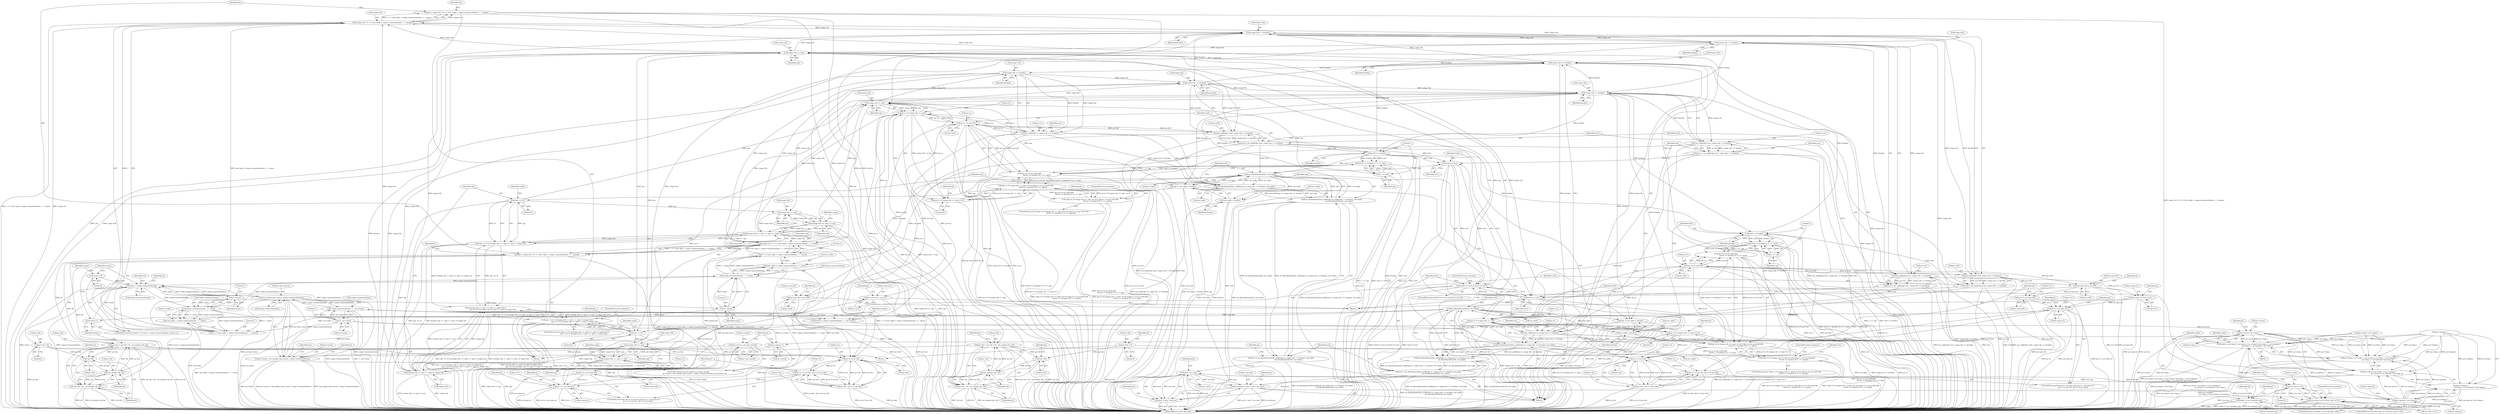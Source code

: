 digraph "0_openjpeg_c277159986c80142180fbe5efb256bbf3bdf3edc@integer" {
"1000208" [label="(Call,dx = comp->dx * (1 << (res->pdx + comp->numresolutions - 1 - resno)))"];
"1000210" [label="(Call,comp->dx * (1 << (res->pdx + comp->numresolutions - 1 - resno)))"];
"1000632" [label="(Call,comp->dx << levelno)"];
"1000577" [label="(Call,comp->dx << rpx)"];
"1000510" [label="(Call,((comp->dx << rpx) >> rpx) != comp->dx)"];
"1000511" [label="(Call,(comp->dx << rpx) >> rpx)"];
"1000512" [label="(Call,comp->dx << rpx)"];
"1000474" [label="(Call,comp->dx << levelno)"];
"1000452" [label="(Call,comp->dx << levelno)"];
"1000435" [label="(Call,levelno = comp->numresolutions - 1 - pi->resno)"];
"1000437" [label="(Call,comp->numresolutions - 1 - pi->resno)"];
"1000402" [label="(Call,int_min(pi->poc.resno1, comp->numresolutions))"];
"1000190" [label="(Call,resno < comp->numresolutions)"];
"1000187" [label="(Call,resno = 0)"];
"1000195" [label="(Call,resno++)"];
"1000243" [label="(Call,1 - resno)"];
"1000224" [label="(Call,1 - resno)"];
"1000239" [label="(Call,comp->numresolutions - 1 - resno)"];
"1000220" [label="(Call,comp->numresolutions - 1 - resno)"];
"1000441" [label="(Call,1 - pi->resno)"];
"1000398" [label="(Call,pi->resno < int_min(pi->poc.resno1, comp->numresolutions))"];
"1000411" [label="(Call,pi->resno++)"];
"1000712" [label="(Call,pi->resno * pi->step_r)"];
"1000389" [label="(Call,pi->resno = pi->poc.resno0)"];
"1000463" [label="(Call,comp->dy << levelno)"];
"1000546" [label="(Call,comp->dy << rpy)"];
"1000485" [label="(Call,comp->dy << levelno)"];
"1000525" [label="(Call,((comp->dy << rpy) >> rpy) != comp->dy)"];
"1000526" [label="(Call,(comp->dy << rpy) >> rpy)"];
"1000527" [label="(Call,comp->dy << rpy)"];
"1000522" [label="(Call,rpy >= 31)"];
"1000497" [label="(Call,rpy = res->pdy + levelno)"];
"1000661" [label="(Call,int_floordivpow2(try0, res->pdy))"];
"1000561" [label="(Call,try0 << levelno)"];
"1000457" [label="(Call,try0 = int_ceildiv(pi->ty0, comp->dy << levelno))"];
"1000459" [label="(Call,int_ceildiv(pi->ty0, comp->dy << levelno))"];
"1000553" [label="(Call,pi->y == pi->ty0)"];
"1000542" [label="(Call,pi->y % (comp->dy << rpy))"];
"1000649" [label="(Call,int_ceildiv(pi->y, comp->dy << levelno))"];
"1000653" [label="(Call,comp->dy << levelno)"];
"1000328" [label="(Call,pi->y < pi->poc.ty1)"];
"1000337" [label="(Call,pi->y += pi->dy - (pi->y % pi->dy))"];
"1000341" [label="(Call,pi->dy - (pi->y % pi->dy))"];
"1000345" [label="(Call,pi->y % pi->dy)"];
"1000181" [label="(Call,pi->dy = 0)"];
"1000261" [label="(Call,pi->dy = !pi->dy ? dy : int_min(pi->dy, dy))"];
"1000271" [label="(Call,int_min(pi->dy, dy))"];
"1000266" [label="(Call,!pi->dy)"];
"1000227" [label="(Call,dy = comp->dy * (1 << (res->pdy + comp->numresolutions - 1 - resno)))"];
"1000229" [label="(Call,comp->dy * (1 << (res->pdy + comp->numresolutions - 1 - resno)))"];
"1000233" [label="(Call,1 << (res->pdy + comp->numresolutions - 1 - resno))"];
"1000319" [label="(Call,pi->y = pi->poc.ty0)"];
"1000282" [label="(Call,pi->poc.ty0 = pi->ty0)"];
"1000300" [label="(Call,pi->poc.ty1 = pi->ty1)"];
"1000481" [label="(Call,int_ceildiv(pi->ty1, comp->dy << levelno))"];
"1000619" [label="(Call,try0 == try1)"];
"1000479" [label="(Call,try1 = int_ceildiv(pi->ty1, comp->dy << levelno))"];
"1000648" [label="(Call,int_floordivpow2(int_ceildiv(pi->y, comp->dy << levelno), res->pdy))"];
"1000506" [label="(Call,rpx >= 31)"];
"1000490" [label="(Call,rpx = res->pdx + levelno)"];
"1000640" [label="(Call,int_floordivpow2(trx0, res->pdx))"];
"1000616" [label="(Call,trx0 == trx1)"];
"1000446" [label="(Call,trx0 = int_ceildiv(pi->tx0, comp->dx << levelno))"];
"1000448" [label="(Call,int_ceildiv(pi->tx0, comp->dx << levelno))"];
"1000584" [label="(Call,pi->x == pi->tx0)"];
"1000573" [label="(Call,pi->x % (comp->dx << rpx))"];
"1000628" [label="(Call,int_ceildiv(pi->x, comp->dx << levelno))"];
"1000363" [label="(Call,pi->x < pi->poc.tx1)"];
"1000372" [label="(Call,pi->x += pi->dx - (pi->x % pi->dx))"];
"1000376" [label="(Call,pi->dx - (pi->x % pi->dx))"];
"1000380" [label="(Call,pi->x % pi->dx)"];
"1000176" [label="(Call,pi->dx = 0)"];
"1000246" [label="(Call,pi->dx = !pi->dx ? dx : int_min(pi->dx, dx))"];
"1000256" [label="(Call,int_min(pi->dx, dx))"];
"1000251" [label="(Call,!pi->dx)"];
"1000208" [label="(Call,dx = comp->dx * (1 << (res->pdx + comp->numresolutions - 1 - resno)))"];
"1000354" [label="(Call,pi->x = pi->poc.tx0)"];
"1000291" [label="(Call,pi->poc.tx0 = pi->tx0)"];
"1000309" [label="(Call,pi->poc.tx1 = pi->tx1)"];
"1000470" [label="(Call,int_ceildiv(pi->tx1, comp->dx << levelno))"];
"1000592" [label="(Call,trx0 << levelno)"];
"1000468" [label="(Call,trx1 = int_ceildiv(pi->tx1, comp->dx << levelno))"];
"1000627" [label="(Call,int_floordivpow2(int_ceildiv(pi->x, comp->dx << levelno), res->pdx))"];
"1000214" [label="(Call,1 << (res->pdx + comp->numresolutions - 1 - resno))"];
"1000250" [label="(Call,!pi->dx ? dx : int_min(pi->dx, dx))"];
"1000572" [label="(Call,pi->x % (comp->dx << rpx) == 0)"];
"1000571" [label="(Call,(pi->x % (comp->dx << rpx) == 0) || ((pi->x == pi->tx0) &&\n                            ((trx0 << levelno) % (1 << rpx))))"];
"1000570" [label="(Call,!((pi->x % (comp->dx << rpx) == 0) || ((pi->x == pi->tx0) &&\n                            ((trx0 << levelno) % (1 << rpx)))))"];
"1000591" [label="(Call,(trx0 << levelno) % (1 << rpx))"];
"1000583" [label="(Call,(pi->x == pi->tx0) &&\n                            ((trx0 << levelno) % (1 << rpx)))"];
"1000615" [label="(Call,(trx0 == trx1) || (try0 == try1))"];
"1000541" [label="(Call,pi->y % (comp->dy << rpy) == 0)"];
"1000540" [label="(Call,(pi->y % (comp->dy << rpy) == 0) || ((pi->y == pi->ty0) &&\n                            ((try0 << levelno) % (1 << rpy))))"];
"1000539" [label="(Call,!((pi->y % (comp->dy << rpy) == 0) || ((pi->y == pi->ty0) &&\n                            ((try0 << levelno) % (1 << rpy)))))"];
"1000552" [label="(Call,(pi->y == pi->ty0) &&\n                            ((try0 << levelno) % (1 << rpy)))"];
"1000647" [label="(Call,int_floordivpow2(int_ceildiv(pi->y, comp->dy << levelno), res->pdy)\n                           - int_floordivpow2(try0, res->pdy))"];
"1000645" [label="(Call,prcj = int_floordivpow2(int_ceildiv(pi->y, comp->dy << levelno), res->pdy)\n                           - int_floordivpow2(try0, res->pdy))"];
"1000672" [label="(Call,prcj * res->pw)"];
"1000602" [label="(Call,res->pw == 0)"];
"1000601" [label="(Call,(res->pw == 0) || (res->ph == 0))"];
"1000666" [label="(Call,pi->precno = prci + prcj * res->pw)"];
"1000727" [label="(Call,pi->precno * pi->step_p)"];
"1000701" [label="(Call,index = pi->layno * pi->step_l + pi->resno * pi->step_r + pi->compno *\n                                 pi->step_c + pi->precno * pi->step_p)"];
"1000735" [label="(Call,index >= pi->include_size)"];
"1000703" [label="(Call,pi->layno * pi->step_l + pi->resno * pi->step_r + pi->compno *\n                                 pi->step_c + pi->precno * pi->step_p)"];
"1000711" [label="(Call,pi->resno * pi->step_r + pi->compno *\n                                 pi->step_c + pi->precno * pi->step_p)"];
"1000719" [label="(Call,pi->compno *\n                                 pi->step_c + pi->precno * pi->step_p)"];
"1000670" [label="(Call,prci + prcj * res->pw)"];
"1000265" [label="(Call,!pi->dy ? dy : int_min(pi->dy, dy))"];
"1000235" [label="(Call,res->pdy + comp->numresolutions - 1 - resno)"];
"1000521" [label="(Call,rpy >= 31 || ((comp->dy << rpy) >> rpy) != comp->dy)"];
"1000509" [label="(Call,((comp->dx << rpx) >> rpx) != comp->dx ||\n                            rpy >= 31 || ((comp->dy << rpy) >> rpy) != comp->dy)"];
"1000505" [label="(Call,rpx >= 31 || ((comp->dx << rpx) >> rpx) != comp->dx ||\n                            rpy >= 31 || ((comp->dy << rpy) >> rpy) != comp->dy)"];
"1000564" [label="(Call,1 << rpy)"];
"1000560" [label="(Call,(try0 << levelno) % (1 << rpy))"];
"1000499" [label="(Call,res->pdy + levelno)"];
"1000626" [label="(Call,int_floordivpow2(int_ceildiv(pi->x, comp->dx << levelno), res->pdx)\n                           - int_floordivpow2(trx0, res->pdx))"];
"1000624" [label="(Call,prci = int_floordivpow2(int_ceildiv(pi->x, comp->dx << levelno), res->pdx)\n                           - int_floordivpow2(trx0, res->pdx))"];
"1000595" [label="(Call,1 << rpx)"];
"1000492" [label="(Call,res->pdx + levelno)"];
"1000216" [label="(Call,res->pdx + comp->numresolutions - 1 - resno)"];
"1000393" [label="(Call,pi->poc.resno0)"];
"1000478" [label="(Identifier,levelno)"];
"1000528" [label="(Call,comp->dy)"];
"1000546" [label="(Call,comp->dy << rpy)"];
"1000469" [label="(Identifier,trx1)"];
"1000504" [label="(ControlStructure,if (rpx >= 31 || ((comp->dx << rpx) >> rpx) != comp->dx ||\n                            rpy >= 31 || ((comp->dy << rpy) >> rpy) != comp->dy))"];
"1000191" [label="(Identifier,resno)"];
"1000257" [label="(Call,pi->dx)"];
"1000560" [label="(Call,(try0 << levelno) % (1 << rpy))"];
"1000581" [label="(Identifier,rpx)"];
"1000398" [label="(Call,pi->resno < int_min(pi->poc.resno1, comp->numresolutions))"];
"1000217" [label="(Call,res->pdx)"];
"1000641" [label="(Identifier,trx0)"];
"1000180" [label="(Literal,0)"];
"1000658" [label="(Call,res->pdy)"];
"1000297" [label="(Call,pi->tx0)"];
"1000436" [label="(Identifier,levelno)"];
"1000517" [label="(Identifier,rpx)"];
"1000533" [label="(Call,comp->dy)"];
"1000592" [label="(Call,trx0 << levelno)"];
"1000514" [label="(Identifier,comp)"];
"1000255" [label="(Identifier,dx)"];
"1000597" [label="(Identifier,rpx)"];
"1000519" [label="(Identifier,comp)"];
"1000176" [label="(Call,pi->dx = 0)"];
"1000510" [label="(Call,((comp->dx << rpx) >> rpx) != comp->dx)"];
"1000650" [label="(Call,pi->y)"];
"1000337" [label="(Call,pi->y += pi->dy - (pi->y % pi->dy))"];
"1000323" [label="(Call,pi->poc.ty0)"];
"1000625" [label="(Identifier,prci)"];
"1000384" [label="(Call,pi->dx)"];
"1000609" [label="(Identifier,res)"];
"1000600" [label="(ControlStructure,if ((res->pw == 0) || (res->ph == 0)))"];
"1000228" [label="(Identifier,dy)"];
"1000550" [label="(Identifier,rpy)"];
"1000261" [label="(Call,pi->dy = !pi->dy ? dy : int_min(pi->dy, dy))"];
"1000265" [label="(Call,!pi->dy ? dy : int_min(pi->dy, dy))"];
"1000637" [label="(Call,res->pdx)"];
"1000248" [label="(Identifier,pi)"];
"1000620" [label="(Identifier,try0)"];
"1000373" [label="(Call,pi->x)"];
"1000190" [label="(Call,resno < comp->numresolutions)"];
"1000181" [label="(Call,pi->dy = 0)"];
"1000591" [label="(Call,(trx0 << levelno) % (1 << rpx))"];
"1000672" [label="(Call,prcj * res->pw)"];
"1000523" [label="(Identifier,rpy)"];
"1000319" [label="(Call,pi->y = pi->poc.ty0)"];
"1000615" [label="(Call,(trx0 == trx1) || (try0 == try1))"];
"1000507" [label="(Identifier,rpx)"];
"1000750" [label="(Identifier,pi)"];
"1000645" [label="(Call,prcj = int_floordivpow2(int_ceildiv(pi->y, comp->dy << levelno), res->pdy)\n                           - int_floordivpow2(try0, res->pdy))"];
"1000636" [label="(Identifier,levelno)"];
"1000640" [label="(Call,int_floordivpow2(trx0, res->pdx))"];
"1000263" [label="(Identifier,pi)"];
"1000256" [label="(Call,int_min(pi->dx, dx))"];
"1000511" [label="(Call,(comp->dx << rpx) >> rpx)"];
"1000613" [label="(ControlStructure,continue;)"];
"1000619" [label="(Call,try0 == try1)"];
"1000527" [label="(Call,comp->dy << rpy)"];
"1000572" [label="(Call,pi->x % (comp->dx << rpx) == 0)"];
"1000497" [label="(Call,rpy = res->pdy + levelno)"];
"1000570" [label="(Call,!((pi->x % (comp->dx << rpx) == 0) || ((pi->x == pi->tx0) &&\n                            ((trx0 << levelno) % (1 << rpx)))))"];
"1000479" [label="(Call,try1 = int_ceildiv(pi->ty1, comp->dy << levelno))"];
"1000266" [label="(Call,!pi->dy)"];
"1000542" [label="(Call,pi->y % (comp->dy << rpy))"];
"1000573" [label="(Call,pi->x % (comp->dx << rpx))"];
"1000491" [label="(Identifier,rpx)"];
"1000380" [label="(Call,pi->x % pi->dx)"];
"1000603" [label="(Call,res->pw)"];
"1000524" [label="(Literal,31)"];
"1000537" [label="(ControlStructure,continue;)"];
"1000551" [label="(Literal,0)"];
"1000633" [label="(Call,comp->dx)"];
"1000577" [label="(Call,comp->dx << rpx)"];
"1000521" [label="(Call,rpy >= 31 || ((comp->dy << rpy) >> rpy) != comp->dy)"];
"1000543" [label="(Call,pi->y)"];
"1000742" [label="(Identifier,pi)"];
"1000358" [label="(Call,pi->poc.tx0)"];
"1000485" [label="(Call,comp->dy << levelno)"];
"1000388" [label="(ControlStructure,for (pi->resno = pi->poc.resno0;\n                        pi->resno < int_min(pi->poc.resno1, comp->numresolutions); pi->resno++))"];
"1000227" [label="(Call,dy = comp->dy * (1 << (res->pdy + comp->numresolutions - 1 - resno)))"];
"1000642" [label="(Call,res->pdx)"];
"1000381" [label="(Call,pi->x)"];
"1000426" [label="(Identifier,res)"];
"1000448" [label="(Call,int_ceildiv(pi->tx0, comp->dx << levelno))"];
"1000239" [label="(Call,comp->numresolutions - 1 - resno)"];
"1000555" [label="(Identifier,pi)"];
"1000356" [label="(Identifier,pi)"];
"1000183" [label="(Identifier,pi)"];
"1000498" [label="(Identifier,rpy)"];
"1000244" [label="(Literal,1)"];
"1000400" [label="(Identifier,pi)"];
"1000270" [label="(Identifier,dy)"];
"1000251" [label="(Call,!pi->dx)"];
"1000583" [label="(Call,(pi->x == pi->tx0) &&\n                            ((trx0 << levelno) % (1 << rpx)))"];
"1000328" [label="(Call,pi->y < pi->poc.ty1)"];
"1000443" [label="(Call,pi->resno)"];
"1000463" [label="(Call,comp->dy << levelno)"];
"1000453" [label="(Call,comp->dx)"];
"1000216" [label="(Call,res->pdx + comp->numresolutions - 1 - resno)"];
"1000291" [label="(Call,pi->poc.tx0 = pi->tx0)"];
"1000367" [label="(Call,pi->poc.tx1)"];
"1000562" [label="(Identifier,try0)"];
"1000354" [label="(Call,pi->x = pi->poc.tx0)"];
"1000626" [label="(Call,int_floordivpow2(int_ceildiv(pi->x, comp->dx << levelno), res->pdx)\n                           - int_floordivpow2(trx0, res->pdx))"];
"1000617" [label="(Identifier,trx0)"];
"1000481" [label="(Call,int_ceildiv(pi->ty1, comp->dy << levelno))"];
"1000376" [label="(Call,pi->dx - (pi->x % pi->dx))"];
"1000177" [label="(Call,pi->dx)"];
"1000306" [label="(Call,pi->ty1)"];
"1000649" [label="(Call,int_ceildiv(pi->y, comp->dy << levelno))"];
"1000365" [label="(Identifier,pi)"];
"1000623" [label="(ControlStructure,continue;)"];
"1000666" [label="(Call,pi->precno = prci + prcj * res->pw)"];
"1000224" [label="(Call,1 - resno)"];
"1000601" [label="(Call,(res->pw == 0) || (res->ph == 0))"];
"1000435" [label="(Call,levelno = comp->numresolutions - 1 - pi->resno)"];
"1000703" [label="(Call,pi->layno * pi->step_l + pi->resno * pi->step_r + pi->compno *\n                                 pi->step_c + pi->precno * pi->step_p)"];
"1000486" [label="(Call,comp->dy)"];
"1000267" [label="(Call,pi->dy)"];
"1000456" [label="(Identifier,levelno)"];
"1000346" [label="(Call,pi->y)"];
"1000584" [label="(Call,pi->x == pi->tx0)"];
"1000441" [label="(Call,1 - pi->resno)"];
"1000402" [label="(Call,int_min(pi->poc.resno1, comp->numresolutions))"];
"1000522" [label="(Call,rpy >= 31)"];
"1000540" [label="(Call,(pi->y % (comp->dy << rpy) == 0) || ((pi->y == pi->ty0) &&\n                            ((try0 << levelno) % (1 << rpy))))"];
"1000606" [label="(Literal,0)"];
"1000544" [label="(Identifier,pi)"];
"1000188" [label="(Identifier,resno)"];
"1000565" [label="(Literal,1)"];
"1000345" [label="(Call,pi->y % pi->dy)"];
"1000674" [label="(Call,res->pw)"];
"1000415" [label="(Block,)"];
"1000593" [label="(Identifier,trx0)"];
"1000315" [label="(Call,pi->tx1)"];
"1000653" [label="(Call,comp->dy << levelno)"];
"1000192" [label="(Call,comp->numresolutions)"];
"1000541" [label="(Call,pi->y % (comp->dy << rpy) == 0)"];
"1000459" [label="(Call,int_ceildiv(pi->ty0, comp->dy << levelno))"];
"1000226" [label="(Identifier,resno)"];
"1000467" [label="(Identifier,levelno)"];
"1000185" [label="(Literal,0)"];
"1000670" [label="(Call,prci + prcj * res->pw)"];
"1000667" [label="(Call,pi->precno)"];
"1000408" [label="(Call,comp->numresolutions)"];
"1000563" [label="(Identifier,levelno)"];
"1000646" [label="(Identifier,prcj)"];
"1000403" [label="(Call,pi->poc.resno1)"];
"1000531" [label="(Identifier,rpy)"];
"1000711" [label="(Call,pi->resno * pi->step_r + pi->compno *\n                                 pi->step_c + pi->precno * pi->step_p)"];
"1000582" [label="(Literal,0)"];
"1000700" [label="(Block,)"];
"1000632" [label="(Call,comp->dx << levelno)"];
"1000332" [label="(Call,pi->poc.ty1)"];
"1000320" [label="(Call,pi->y)"];
"1000662" [label="(Identifier,try0)"];
"1000499" [label="(Call,res->pdy + levelno)"];
"1000338" [label="(Call,pi->y)"];
"1000659" [label="(Identifier,res)"];
"1000208" [label="(Call,dx = comp->dx * (1 << (res->pdx + comp->numresolutions - 1 - resno)))"];
"1000329" [label="(Call,pi->y)"];
"1000283" [label="(Call,pi->poc.ty0)"];
"1000594" [label="(Identifier,levelno)"];
"1000243" [label="(Call,1 - resno)"];
"1000230" [label="(Call,comp->dy)"];
"1000215" [label="(Literal,1)"];
"1000585" [label="(Call,pi->x)"];
"1000727" [label="(Call,pi->precno * pi->step_p)"];
"1000247" [label="(Call,pi->dx)"];
"1000492" [label="(Call,res->pdx + levelno)"];
"1000364" [label="(Call,pi->x)"];
"1000246" [label="(Call,pi->dx = !pi->dx ? dx : int_min(pi->dx, dx))"];
"1000568" [label="(ControlStructure,continue;)"];
"1000196" [label="(Identifier,resno)"];
"1000628" [label="(Call,int_ceildiv(pi->x, comp->dx << levelno))"];
"1000225" [label="(Literal,1)"];
"1000493" [label="(Call,res->pdx)"];
"1000539" [label="(Call,!((pi->y % (comp->dy << rpy) == 0) || ((pi->y == pi->ty0) &&\n                            ((try0 << levelno) % (1 << rpy)))))"];
"1000552" [label="(Call,(pi->y == pi->ty0) &&\n                            ((try0 << levelno) % (1 << rpy)))"];
"1000442" [label="(Literal,1)"];
"1000720" [label="(Call,pi->compno *\n                                 pi->step_c)"];
"1000496" [label="(Identifier,levelno)"];
"1000538" [label="(ControlStructure,if (!((pi->y % (comp->dy << rpy) == 0) || ((pi->y == pi->ty0) &&\n                            ((try0 << levelno) % (1 << rpy))))))"];
"1000195" [label="(Call,resno++)"];
"1000638" [label="(Identifier,res)"];
"1000234" [label="(Literal,1)"];
"1000599" [label="(ControlStructure,continue;)"];
"1000614" [label="(ControlStructure,if ((trx0 == trx1) || (try0 == try1)))"];
"1000342" [label="(Call,pi->dy)"];
"1000182" [label="(Call,pi->dy)"];
"1000712" [label="(Call,pi->resno * pi->step_r)"];
"1000534" [label="(Identifier,comp)"];
"1000735" [label="(Call,index >= pi->include_size)"];
"1000595" [label="(Call,1 << rpx)"];
"1000475" [label="(Call,comp->dx)"];
"1000766" [label="(MethodReturn,static opj_bool)"];
"1000412" [label="(Call,pi->resno)"];
"1000468" [label="(Call,trx1 = int_ceildiv(pi->tx1, comp->dx << levelno))"];
"1000490" [label="(Call,rpx = res->pdx + levelno)"];
"1000532" [label="(Identifier,rpy)"];
"1000339" [label="(Identifier,pi)"];
"1000279" [label="(Identifier,pi)"];
"1000722" [label="(Identifier,pi)"];
"1000553" [label="(Call,pi->y == pi->ty0)"];
"1000303" [label="(Identifier,pi)"];
"1000557" [label="(Call,pi->ty0)"];
"1000250" [label="(Call,!pi->dx ? dx : int_min(pi->dx, dx))"];
"1000513" [label="(Call,comp->dx)"];
"1000621" [label="(Identifier,try1)"];
"1000629" [label="(Call,pi->x)"];
"1000355" [label="(Call,pi->x)"];
"1000310" [label="(Call,pi->poc.tx1)"];
"1000671" [label="(Identifier,prci)"];
"1000214" [label="(Call,1 << (res->pdx + comp->numresolutions - 1 - resno))"];
"1000189" [label="(Literal,0)"];
"1000616" [label="(Call,trx0 == trx1)"];
"1000566" [label="(Identifier,rpy)"];
"1000399" [label="(Call,pi->resno)"];
"1000312" [label="(Identifier,pi)"];
"1000221" [label="(Call,comp->numresolutions)"];
"1000240" [label="(Call,comp->numresolutions)"];
"1000330" [label="(Identifier,pi)"];
"1000281" [label="(Block,)"];
"1000187" [label="(Call,resno = 0)"];
"1000260" [label="(Identifier,dx)"];
"1000588" [label="(Call,pi->tx0)"];
"1000437" [label="(Call,comp->numresolutions - 1 - pi->resno)"];
"1000211" [label="(Call,comp->dx)"];
"1000162" [label="(Identifier,pi)"];
"1000309" [label="(Call,pi->poc.tx1 = pi->tx1)"];
"1000607" [label="(Call,res->ph == 0)"];
"1000596" [label="(Literal,1)"];
"1000578" [label="(Call,comp->dx)"];
"1000288" [label="(Call,pi->ty0)"];
"1000318" [label="(ControlStructure,for (pi->y = pi->poc.ty0; pi->y < pi->poc.ty1;\n                pi->y += pi->dy - (pi->y % pi->dy)))"];
"1000374" [label="(Identifier,pi)"];
"1000508" [label="(Literal,31)"];
"1000233" [label="(Call,1 << (res->pdy + comp->numresolutions - 1 - resno))"];
"1000561" [label="(Call,try0 << levelno)"];
"1000341" [label="(Call,pi->dy - (pi->y % pi->dy))"];
"1000301" [label="(Call,pi->poc.ty1)"];
"1000460" [label="(Call,pi->ty0)"];
"1000482" [label="(Call,pi->ty1)"];
"1000458" [label="(Identifier,try0)"];
"1000282" [label="(Call,pi->poc.ty0 = pi->ty0)"];
"1000663" [label="(Call,res->pdy)"];
"1000526" [label="(Call,(comp->dy << rpy) >> rpy)"];
"1000349" [label="(Call,pi->dy)"];
"1000294" [label="(Identifier,pi)"];
"1000391" [label="(Identifier,pi)"];
"1000321" [label="(Identifier,pi)"];
"1000471" [label="(Call,pi->tx1)"];
"1000713" [label="(Call,pi->resno)"];
"1000575" [label="(Identifier,pi)"];
"1000624" [label="(Call,prci = int_floordivpow2(int_ceildiv(pi->x, comp->dx << levelno), res->pdx)\n                           - int_floordivpow2(trx0, res->pdx))"];
"1000235" [label="(Call,res->pdy + comp->numresolutions - 1 - resno)"];
"1000186" [label="(ControlStructure,for (resno = 0; resno < comp->numresolutions; resno++))"];
"1000547" [label="(Call,comp->dy)"];
"1000489" [label="(Identifier,levelno)"];
"1000438" [label="(Call,comp->numresolutions)"];
"1000197" [label="(Block,)"];
"1000654" [label="(Call,comp->dy)"];
"1000164" [label="(Block,)"];
"1000701" [label="(Call,index = pi->layno * pi->step_l + pi->resno * pi->step_r + pi->compno *\n                                 pi->step_c + pi->precno * pi->step_p)"];
"1000210" [label="(Call,comp->dx * (1 << (res->pdx + comp->numresolutions - 1 - resno)))"];
"1000275" [label="(Identifier,dy)"];
"1000229" [label="(Call,comp->dy * (1 << (res->pdy + comp->numresolutions - 1 - resno)))"];
"1000506" [label="(Call,rpx >= 31)"];
"1000554" [label="(Call,pi->y)"];
"1000273" [label="(Identifier,pi)"];
"1000262" [label="(Call,pi->dy)"];
"1000201" [label="(Identifier,res)"];
"1000716" [label="(Call,pi->step_r)"];
"1000627" [label="(Call,int_floordivpow2(int_ceildiv(pi->x, comp->dx << levelno), res->pdx))"];
"1000618" [label="(Identifier,trx1)"];
"1000446" [label="(Call,trx0 = int_ceildiv(pi->tx0, comp->dx << levelno))"];
"1000657" [label="(Identifier,levelno)"];
"1000586" [label="(Identifier,pi)"];
"1000245" [label="(Identifier,resno)"];
"1000236" [label="(Call,res->pdy)"];
"1000372" [label="(Call,pi->x += pi->dx - (pi->x % pi->dx))"];
"1000734" [label="(ControlStructure,if (index >= pi->include_size))"];
"1000516" [label="(Identifier,rpx)"];
"1000647" [label="(Call,int_floordivpow2(int_ceildiv(pi->y, comp->dy << levelno), res->pdy)\n                           - int_floordivpow2(try0, res->pdy))"];
"1000271" [label="(Call,int_min(pi->dy, dy))"];
"1000300" [label="(Call,pi->poc.ty1 = pi->ty1)"];
"1000272" [label="(Call,pi->dy)"];
"1000529" [label="(Identifier,comp)"];
"1000220" [label="(Call,comp->numresolutions - 1 - resno)"];
"1000390" [label="(Call,pi->resno)"];
"1000353" [label="(ControlStructure,for (pi->x = pi->poc.tx0; pi->x < pi->poc.tx1;\n                    pi->x += pi->dx - (pi->x % pi->dx)))"];
"1000702" [label="(Identifier,index)"];
"1000503" [label="(Identifier,levelno)"];
"1000719" [label="(Call,pi->compno *\n                                 pi->step_c + pi->precno * pi->step_p)"];
"1000505" [label="(Call,rpx >= 31 || ((comp->dx << rpx) >> rpx) != comp->dx ||\n                            rpy >= 31 || ((comp->dy << rpy) >> rpy) != comp->dy)"];
"1000737" [label="(Call,pi->include_size)"];
"1000209" [label="(Identifier,dx)"];
"1000661" [label="(Call,int_floordivpow2(try0, res->pdy))"];
"1000731" [label="(Call,pi->step_p)"];
"1000457" [label="(Call,try0 = int_ceildiv(pi->ty0, comp->dy << levelno))"];
"1000736" [label="(Identifier,index)"];
"1000464" [label="(Call,comp->dy)"];
"1000680" [label="(Identifier,pi)"];
"1000512" [label="(Call,comp->dx << rpx)"];
"1000470" [label="(Call,int_ceildiv(pi->tx1, comp->dx << levelno))"];
"1000363" [label="(Call,pi->x < pi->poc.tx1)"];
"1000292" [label="(Call,pi->poc.tx0)"];
"1000525" [label="(Call,((comp->dy << rpy) >> rpy) != comp->dy)"];
"1000602" [label="(Call,res->pw == 0)"];
"1000389" [label="(Call,pi->resno = pi->poc.resno0)"];
"1000377" [label="(Call,pi->dx)"];
"1000704" [label="(Call,pi->layno * pi->step_l)"];
"1000411" [label="(Call,pi->resno++)"];
"1000452" [label="(Call,comp->dx << levelno)"];
"1000252" [label="(Call,pi->dx)"];
"1000728" [label="(Call,pi->precno)"];
"1000474" [label="(Call,comp->dx << levelno)"];
"1000447" [label="(Identifier,trx0)"];
"1000668" [label="(Identifier,pi)"];
"1000518" [label="(Call,comp->dx)"];
"1000509" [label="(Call,((comp->dx << rpx) >> rpx) != comp->dx ||\n                            rpy >= 31 || ((comp->dy << rpy) >> rpy) != comp->dy)"];
"1000648" [label="(Call,int_floordivpow2(int_ceildiv(pi->y, comp->dy << levelno), res->pdy))"];
"1000480" [label="(Identifier,try1)"];
"1000258" [label="(Identifier,pi)"];
"1000604" [label="(Identifier,res)"];
"1000564" [label="(Call,1 << rpy)"];
"1000569" [label="(ControlStructure,if (!((pi->x % (comp->dx << rpx) == 0) || ((pi->x == pi->tx0) &&\n                            ((trx0 << levelno) % (1 << rpx))))))"];
"1000571" [label="(Call,(pi->x % (comp->dx << rpx) == 0) || ((pi->x == pi->tx0) &&\n                            ((trx0 << levelno) % (1 << rpx))))"];
"1000500" [label="(Call,res->pdy)"];
"1000449" [label="(Call,pi->tx0)"];
"1000574" [label="(Call,pi->x)"];
"1000673" [label="(Identifier,prcj)"];
"1000208" -> "1000197"  [label="AST: "];
"1000208" -> "1000210"  [label="CFG: "];
"1000209" -> "1000208"  [label="AST: "];
"1000210" -> "1000208"  [label="AST: "];
"1000228" -> "1000208"  [label="CFG: "];
"1000208" -> "1000766"  [label="DDG: comp->dx * (1 << (res->pdx + comp->numresolutions - 1 - resno))"];
"1000210" -> "1000208"  [label="DDG: comp->dx"];
"1000210" -> "1000208"  [label="DDG: 1 << (res->pdx + comp->numresolutions - 1 - resno)"];
"1000208" -> "1000246"  [label="DDG: dx"];
"1000208" -> "1000250"  [label="DDG: dx"];
"1000208" -> "1000256"  [label="DDG: dx"];
"1000210" -> "1000214"  [label="CFG: "];
"1000211" -> "1000210"  [label="AST: "];
"1000214" -> "1000210"  [label="AST: "];
"1000210" -> "1000766"  [label="DDG: 1 << (res->pdx + comp->numresolutions - 1 - resno)"];
"1000210" -> "1000766"  [label="DDG: comp->dx"];
"1000632" -> "1000210"  [label="DDG: comp->dx"];
"1000510" -> "1000210"  [label="DDG: comp->dx"];
"1000577" -> "1000210"  [label="DDG: comp->dx"];
"1000474" -> "1000210"  [label="DDG: comp->dx"];
"1000214" -> "1000210"  [label="DDG: 1"];
"1000214" -> "1000210"  [label="DDG: res->pdx + comp->numresolutions - 1 - resno"];
"1000210" -> "1000452"  [label="DDG: comp->dx"];
"1000632" -> "1000628"  [label="AST: "];
"1000632" -> "1000636"  [label="CFG: "];
"1000633" -> "1000632"  [label="AST: "];
"1000636" -> "1000632"  [label="AST: "];
"1000628" -> "1000632"  [label="CFG: "];
"1000632" -> "1000766"  [label="DDG: comp->dx"];
"1000632" -> "1000452"  [label="DDG: comp->dx"];
"1000632" -> "1000628"  [label="DDG: comp->dx"];
"1000632" -> "1000628"  [label="DDG: levelno"];
"1000577" -> "1000632"  [label="DDG: comp->dx"];
"1000561" -> "1000632"  [label="DDG: levelno"];
"1000592" -> "1000632"  [label="DDG: levelno"];
"1000485" -> "1000632"  [label="DDG: levelno"];
"1000632" -> "1000653"  [label="DDG: levelno"];
"1000577" -> "1000573"  [label="AST: "];
"1000577" -> "1000581"  [label="CFG: "];
"1000578" -> "1000577"  [label="AST: "];
"1000581" -> "1000577"  [label="AST: "];
"1000573" -> "1000577"  [label="CFG: "];
"1000577" -> "1000766"  [label="DDG: comp->dx"];
"1000577" -> "1000766"  [label="DDG: rpx"];
"1000577" -> "1000452"  [label="DDG: comp->dx"];
"1000577" -> "1000573"  [label="DDG: comp->dx"];
"1000577" -> "1000573"  [label="DDG: rpx"];
"1000510" -> "1000577"  [label="DDG: comp->dx"];
"1000474" -> "1000577"  [label="DDG: comp->dx"];
"1000506" -> "1000577"  [label="DDG: rpx"];
"1000511" -> "1000577"  [label="DDG: rpx"];
"1000577" -> "1000595"  [label="DDG: rpx"];
"1000510" -> "1000509"  [label="AST: "];
"1000510" -> "1000518"  [label="CFG: "];
"1000511" -> "1000510"  [label="AST: "];
"1000518" -> "1000510"  [label="AST: "];
"1000523" -> "1000510"  [label="CFG: "];
"1000509" -> "1000510"  [label="CFG: "];
"1000510" -> "1000766"  [label="DDG: (comp->dx << rpx) >> rpx"];
"1000510" -> "1000766"  [label="DDG: comp->dx"];
"1000510" -> "1000452"  [label="DDG: comp->dx"];
"1000510" -> "1000509"  [label="DDG: (comp->dx << rpx) >> rpx"];
"1000510" -> "1000509"  [label="DDG: comp->dx"];
"1000511" -> "1000510"  [label="DDG: comp->dx << rpx"];
"1000511" -> "1000510"  [label="DDG: rpx"];
"1000512" -> "1000510"  [label="DDG: comp->dx"];
"1000511" -> "1000517"  [label="CFG: "];
"1000512" -> "1000511"  [label="AST: "];
"1000517" -> "1000511"  [label="AST: "];
"1000519" -> "1000511"  [label="CFG: "];
"1000511" -> "1000766"  [label="DDG: comp->dx << rpx"];
"1000511" -> "1000766"  [label="DDG: rpx"];
"1000512" -> "1000511"  [label="DDG: comp->dx"];
"1000512" -> "1000511"  [label="DDG: rpx"];
"1000512" -> "1000516"  [label="CFG: "];
"1000513" -> "1000512"  [label="AST: "];
"1000516" -> "1000512"  [label="AST: "];
"1000517" -> "1000512"  [label="CFG: "];
"1000474" -> "1000512"  [label="DDG: comp->dx"];
"1000506" -> "1000512"  [label="DDG: rpx"];
"1000474" -> "1000470"  [label="AST: "];
"1000474" -> "1000478"  [label="CFG: "];
"1000475" -> "1000474"  [label="AST: "];
"1000478" -> "1000474"  [label="AST: "];
"1000470" -> "1000474"  [label="CFG: "];
"1000474" -> "1000766"  [label="DDG: comp->dx"];
"1000474" -> "1000452"  [label="DDG: comp->dx"];
"1000474" -> "1000470"  [label="DDG: comp->dx"];
"1000474" -> "1000470"  [label="DDG: levelno"];
"1000452" -> "1000474"  [label="DDG: comp->dx"];
"1000463" -> "1000474"  [label="DDG: levelno"];
"1000474" -> "1000485"  [label="DDG: levelno"];
"1000452" -> "1000448"  [label="AST: "];
"1000452" -> "1000456"  [label="CFG: "];
"1000453" -> "1000452"  [label="AST: "];
"1000456" -> "1000452"  [label="AST: "];
"1000448" -> "1000452"  [label="CFG: "];
"1000452" -> "1000448"  [label="DDG: comp->dx"];
"1000452" -> "1000448"  [label="DDG: levelno"];
"1000435" -> "1000452"  [label="DDG: levelno"];
"1000452" -> "1000463"  [label="DDG: levelno"];
"1000435" -> "1000415"  [label="AST: "];
"1000435" -> "1000437"  [label="CFG: "];
"1000436" -> "1000435"  [label="AST: "];
"1000437" -> "1000435"  [label="AST: "];
"1000447" -> "1000435"  [label="CFG: "];
"1000435" -> "1000766"  [label="DDG: comp->numresolutions - 1 - pi->resno"];
"1000437" -> "1000435"  [label="DDG: comp->numresolutions"];
"1000437" -> "1000435"  [label="DDG: 1 - pi->resno"];
"1000437" -> "1000441"  [label="CFG: "];
"1000438" -> "1000437"  [label="AST: "];
"1000441" -> "1000437"  [label="AST: "];
"1000437" -> "1000766"  [label="DDG: comp->numresolutions"];
"1000437" -> "1000766"  [label="DDG: 1 - pi->resno"];
"1000437" -> "1000190"  [label="DDG: comp->numresolutions"];
"1000437" -> "1000402"  [label="DDG: comp->numresolutions"];
"1000402" -> "1000437"  [label="DDG: comp->numresolutions"];
"1000441" -> "1000437"  [label="DDG: 1"];
"1000441" -> "1000437"  [label="DDG: pi->resno"];
"1000402" -> "1000398"  [label="AST: "];
"1000402" -> "1000408"  [label="CFG: "];
"1000403" -> "1000402"  [label="AST: "];
"1000408" -> "1000402"  [label="AST: "];
"1000398" -> "1000402"  [label="CFG: "];
"1000402" -> "1000766"  [label="DDG: comp->numresolutions"];
"1000402" -> "1000766"  [label="DDG: pi->poc.resno1"];
"1000402" -> "1000190"  [label="DDG: comp->numresolutions"];
"1000402" -> "1000398"  [label="DDG: pi->poc.resno1"];
"1000402" -> "1000398"  [label="DDG: comp->numresolutions"];
"1000190" -> "1000402"  [label="DDG: comp->numresolutions"];
"1000190" -> "1000186"  [label="AST: "];
"1000190" -> "1000192"  [label="CFG: "];
"1000191" -> "1000190"  [label="AST: "];
"1000192" -> "1000190"  [label="AST: "];
"1000201" -> "1000190"  [label="CFG: "];
"1000279" -> "1000190"  [label="CFG: "];
"1000190" -> "1000766"  [label="DDG: resno < comp->numresolutions"];
"1000190" -> "1000766"  [label="DDG: resno"];
"1000190" -> "1000766"  [label="DDG: comp->numresolutions"];
"1000187" -> "1000190"  [label="DDG: resno"];
"1000195" -> "1000190"  [label="DDG: resno"];
"1000239" -> "1000190"  [label="DDG: comp->numresolutions"];
"1000190" -> "1000220"  [label="DDG: comp->numresolutions"];
"1000190" -> "1000224"  [label="DDG: resno"];
"1000187" -> "1000186"  [label="AST: "];
"1000187" -> "1000189"  [label="CFG: "];
"1000188" -> "1000187"  [label="AST: "];
"1000189" -> "1000187"  [label="AST: "];
"1000191" -> "1000187"  [label="CFG: "];
"1000195" -> "1000186"  [label="AST: "];
"1000195" -> "1000196"  [label="CFG: "];
"1000196" -> "1000195"  [label="AST: "];
"1000191" -> "1000195"  [label="CFG: "];
"1000243" -> "1000195"  [label="DDG: resno"];
"1000243" -> "1000239"  [label="AST: "];
"1000243" -> "1000245"  [label="CFG: "];
"1000244" -> "1000243"  [label="AST: "];
"1000245" -> "1000243"  [label="AST: "];
"1000239" -> "1000243"  [label="CFG: "];
"1000243" -> "1000239"  [label="DDG: 1"];
"1000243" -> "1000239"  [label="DDG: resno"];
"1000224" -> "1000243"  [label="DDG: resno"];
"1000224" -> "1000220"  [label="AST: "];
"1000224" -> "1000226"  [label="CFG: "];
"1000225" -> "1000224"  [label="AST: "];
"1000226" -> "1000224"  [label="AST: "];
"1000220" -> "1000224"  [label="CFG: "];
"1000224" -> "1000220"  [label="DDG: 1"];
"1000224" -> "1000220"  [label="DDG: resno"];
"1000239" -> "1000235"  [label="AST: "];
"1000240" -> "1000239"  [label="AST: "];
"1000235" -> "1000239"  [label="CFG: "];
"1000239" -> "1000766"  [label="DDG: 1 - resno"];
"1000239" -> "1000233"  [label="DDG: comp->numresolutions"];
"1000239" -> "1000233"  [label="DDG: 1 - resno"];
"1000239" -> "1000235"  [label="DDG: comp->numresolutions"];
"1000239" -> "1000235"  [label="DDG: 1 - resno"];
"1000220" -> "1000239"  [label="DDG: comp->numresolutions"];
"1000220" -> "1000216"  [label="AST: "];
"1000221" -> "1000220"  [label="AST: "];
"1000216" -> "1000220"  [label="CFG: "];
"1000220" -> "1000214"  [label="DDG: comp->numresolutions"];
"1000220" -> "1000214"  [label="DDG: 1 - resno"];
"1000220" -> "1000216"  [label="DDG: comp->numresolutions"];
"1000220" -> "1000216"  [label="DDG: 1 - resno"];
"1000441" -> "1000443"  [label="CFG: "];
"1000442" -> "1000441"  [label="AST: "];
"1000443" -> "1000441"  [label="AST: "];
"1000441" -> "1000766"  [label="DDG: pi->resno"];
"1000441" -> "1000411"  [label="DDG: pi->resno"];
"1000398" -> "1000441"  [label="DDG: pi->resno"];
"1000441" -> "1000712"  [label="DDG: pi->resno"];
"1000398" -> "1000388"  [label="AST: "];
"1000399" -> "1000398"  [label="AST: "];
"1000426" -> "1000398"  [label="CFG: "];
"1000374" -> "1000398"  [label="CFG: "];
"1000398" -> "1000766"  [label="DDG: pi->resno < int_min(pi->poc.resno1, comp->numresolutions)"];
"1000398" -> "1000766"  [label="DDG: int_min(pi->poc.resno1, comp->numresolutions)"];
"1000398" -> "1000766"  [label="DDG: pi->resno"];
"1000411" -> "1000398"  [label="DDG: pi->resno"];
"1000389" -> "1000398"  [label="DDG: pi->resno"];
"1000411" -> "1000388"  [label="AST: "];
"1000411" -> "1000412"  [label="CFG: "];
"1000412" -> "1000411"  [label="AST: "];
"1000400" -> "1000411"  [label="CFG: "];
"1000712" -> "1000411"  [label="DDG: pi->resno"];
"1000712" -> "1000711"  [label="AST: "];
"1000712" -> "1000716"  [label="CFG: "];
"1000713" -> "1000712"  [label="AST: "];
"1000716" -> "1000712"  [label="AST: "];
"1000722" -> "1000712"  [label="CFG: "];
"1000712" -> "1000766"  [label="DDG: pi->step_r"];
"1000712" -> "1000766"  [label="DDG: pi->resno"];
"1000712" -> "1000701"  [label="DDG: pi->resno"];
"1000712" -> "1000701"  [label="DDG: pi->step_r"];
"1000712" -> "1000703"  [label="DDG: pi->resno"];
"1000712" -> "1000703"  [label="DDG: pi->step_r"];
"1000712" -> "1000711"  [label="DDG: pi->resno"];
"1000712" -> "1000711"  [label="DDG: pi->step_r"];
"1000389" -> "1000388"  [label="AST: "];
"1000389" -> "1000393"  [label="CFG: "];
"1000390" -> "1000389"  [label="AST: "];
"1000393" -> "1000389"  [label="AST: "];
"1000400" -> "1000389"  [label="CFG: "];
"1000389" -> "1000766"  [label="DDG: pi->poc.resno0"];
"1000463" -> "1000459"  [label="AST: "];
"1000463" -> "1000467"  [label="CFG: "];
"1000464" -> "1000463"  [label="AST: "];
"1000467" -> "1000463"  [label="AST: "];
"1000459" -> "1000463"  [label="CFG: "];
"1000463" -> "1000459"  [label="DDG: comp->dy"];
"1000463" -> "1000459"  [label="DDG: levelno"];
"1000546" -> "1000463"  [label="DDG: comp->dy"];
"1000229" -> "1000463"  [label="DDG: comp->dy"];
"1000653" -> "1000463"  [label="DDG: comp->dy"];
"1000485" -> "1000463"  [label="DDG: comp->dy"];
"1000525" -> "1000463"  [label="DDG: comp->dy"];
"1000463" -> "1000485"  [label="DDG: comp->dy"];
"1000546" -> "1000542"  [label="AST: "];
"1000546" -> "1000550"  [label="CFG: "];
"1000547" -> "1000546"  [label="AST: "];
"1000550" -> "1000546"  [label="AST: "];
"1000542" -> "1000546"  [label="CFG: "];
"1000546" -> "1000766"  [label="DDG: rpy"];
"1000546" -> "1000766"  [label="DDG: comp->dy"];
"1000546" -> "1000229"  [label="DDG: comp->dy"];
"1000546" -> "1000542"  [label="DDG: comp->dy"];
"1000546" -> "1000542"  [label="DDG: rpy"];
"1000485" -> "1000546"  [label="DDG: comp->dy"];
"1000525" -> "1000546"  [label="DDG: comp->dy"];
"1000497" -> "1000546"  [label="DDG: rpy"];
"1000522" -> "1000546"  [label="DDG: rpy"];
"1000526" -> "1000546"  [label="DDG: rpy"];
"1000546" -> "1000564"  [label="DDG: rpy"];
"1000546" -> "1000653"  [label="DDG: comp->dy"];
"1000485" -> "1000481"  [label="AST: "];
"1000485" -> "1000489"  [label="CFG: "];
"1000486" -> "1000485"  [label="AST: "];
"1000489" -> "1000485"  [label="AST: "];
"1000481" -> "1000485"  [label="CFG: "];
"1000485" -> "1000766"  [label="DDG: comp->dy"];
"1000485" -> "1000229"  [label="DDG: comp->dy"];
"1000485" -> "1000481"  [label="DDG: comp->dy"];
"1000485" -> "1000481"  [label="DDG: levelno"];
"1000485" -> "1000490"  [label="DDG: levelno"];
"1000485" -> "1000492"  [label="DDG: levelno"];
"1000485" -> "1000497"  [label="DDG: levelno"];
"1000485" -> "1000499"  [label="DDG: levelno"];
"1000485" -> "1000527"  [label="DDG: comp->dy"];
"1000485" -> "1000561"  [label="DDG: levelno"];
"1000485" -> "1000592"  [label="DDG: levelno"];
"1000525" -> "1000521"  [label="AST: "];
"1000525" -> "1000533"  [label="CFG: "];
"1000526" -> "1000525"  [label="AST: "];
"1000533" -> "1000525"  [label="AST: "];
"1000521" -> "1000525"  [label="CFG: "];
"1000525" -> "1000766"  [label="DDG: comp->dy"];
"1000525" -> "1000766"  [label="DDG: (comp->dy << rpy) >> rpy"];
"1000525" -> "1000229"  [label="DDG: comp->dy"];
"1000525" -> "1000521"  [label="DDG: (comp->dy << rpy) >> rpy"];
"1000525" -> "1000521"  [label="DDG: comp->dy"];
"1000526" -> "1000525"  [label="DDG: comp->dy << rpy"];
"1000526" -> "1000525"  [label="DDG: rpy"];
"1000527" -> "1000525"  [label="DDG: comp->dy"];
"1000526" -> "1000532"  [label="CFG: "];
"1000527" -> "1000526"  [label="AST: "];
"1000532" -> "1000526"  [label="AST: "];
"1000534" -> "1000526"  [label="CFG: "];
"1000526" -> "1000766"  [label="DDG: comp->dy << rpy"];
"1000526" -> "1000766"  [label="DDG: rpy"];
"1000527" -> "1000526"  [label="DDG: comp->dy"];
"1000527" -> "1000526"  [label="DDG: rpy"];
"1000527" -> "1000531"  [label="CFG: "];
"1000528" -> "1000527"  [label="AST: "];
"1000531" -> "1000527"  [label="AST: "];
"1000532" -> "1000527"  [label="CFG: "];
"1000522" -> "1000527"  [label="DDG: rpy"];
"1000522" -> "1000521"  [label="AST: "];
"1000522" -> "1000524"  [label="CFG: "];
"1000523" -> "1000522"  [label="AST: "];
"1000524" -> "1000522"  [label="AST: "];
"1000529" -> "1000522"  [label="CFG: "];
"1000521" -> "1000522"  [label="CFG: "];
"1000522" -> "1000766"  [label="DDG: rpy"];
"1000522" -> "1000521"  [label="DDG: rpy"];
"1000522" -> "1000521"  [label="DDG: 31"];
"1000497" -> "1000522"  [label="DDG: rpy"];
"1000497" -> "1000415"  [label="AST: "];
"1000497" -> "1000499"  [label="CFG: "];
"1000498" -> "1000497"  [label="AST: "];
"1000499" -> "1000497"  [label="AST: "];
"1000507" -> "1000497"  [label="CFG: "];
"1000497" -> "1000766"  [label="DDG: rpy"];
"1000497" -> "1000766"  [label="DDG: res->pdy + levelno"];
"1000661" -> "1000497"  [label="DDG: res->pdy"];
"1000661" -> "1000647"  [label="AST: "];
"1000661" -> "1000663"  [label="CFG: "];
"1000662" -> "1000661"  [label="AST: "];
"1000663" -> "1000661"  [label="AST: "];
"1000647" -> "1000661"  [label="CFG: "];
"1000661" -> "1000766"  [label="DDG: res->pdy"];
"1000661" -> "1000766"  [label="DDG: try0"];
"1000661" -> "1000233"  [label="DDG: res->pdy"];
"1000661" -> "1000235"  [label="DDG: res->pdy"];
"1000661" -> "1000499"  [label="DDG: res->pdy"];
"1000661" -> "1000648"  [label="DDG: res->pdy"];
"1000661" -> "1000647"  [label="DDG: try0"];
"1000661" -> "1000647"  [label="DDG: res->pdy"];
"1000561" -> "1000661"  [label="DDG: try0"];
"1000457" -> "1000661"  [label="DDG: try0"];
"1000619" -> "1000661"  [label="DDG: try0"];
"1000648" -> "1000661"  [label="DDG: res->pdy"];
"1000561" -> "1000560"  [label="AST: "];
"1000561" -> "1000563"  [label="CFG: "];
"1000562" -> "1000561"  [label="AST: "];
"1000563" -> "1000561"  [label="AST: "];
"1000565" -> "1000561"  [label="CFG: "];
"1000561" -> "1000766"  [label="DDG: levelno"];
"1000561" -> "1000766"  [label="DDG: try0"];
"1000561" -> "1000560"  [label="DDG: try0"];
"1000561" -> "1000560"  [label="DDG: levelno"];
"1000457" -> "1000561"  [label="DDG: try0"];
"1000561" -> "1000592"  [label="DDG: levelno"];
"1000561" -> "1000619"  [label="DDG: try0"];
"1000457" -> "1000415"  [label="AST: "];
"1000457" -> "1000459"  [label="CFG: "];
"1000458" -> "1000457"  [label="AST: "];
"1000459" -> "1000457"  [label="AST: "];
"1000469" -> "1000457"  [label="CFG: "];
"1000457" -> "1000766"  [label="DDG: int_ceildiv(pi->ty0, comp->dy << levelno)"];
"1000457" -> "1000766"  [label="DDG: try0"];
"1000459" -> "1000457"  [label="DDG: pi->ty0"];
"1000459" -> "1000457"  [label="DDG: comp->dy << levelno"];
"1000457" -> "1000619"  [label="DDG: try0"];
"1000460" -> "1000459"  [label="AST: "];
"1000459" -> "1000766"  [label="DDG: pi->ty0"];
"1000459" -> "1000282"  [label="DDG: pi->ty0"];
"1000553" -> "1000459"  [label="DDG: pi->ty0"];
"1000459" -> "1000553"  [label="DDG: pi->ty0"];
"1000553" -> "1000552"  [label="AST: "];
"1000553" -> "1000557"  [label="CFG: "];
"1000554" -> "1000553"  [label="AST: "];
"1000557" -> "1000553"  [label="AST: "];
"1000562" -> "1000553"  [label="CFG: "];
"1000552" -> "1000553"  [label="CFG: "];
"1000553" -> "1000766"  [label="DDG: pi->y"];
"1000553" -> "1000766"  [label="DDG: pi->ty0"];
"1000553" -> "1000282"  [label="DDG: pi->ty0"];
"1000553" -> "1000345"  [label="DDG: pi->y"];
"1000553" -> "1000542"  [label="DDG: pi->y"];
"1000553" -> "1000552"  [label="DDG: pi->y"];
"1000553" -> "1000552"  [label="DDG: pi->ty0"];
"1000542" -> "1000553"  [label="DDG: pi->y"];
"1000553" -> "1000649"  [label="DDG: pi->y"];
"1000542" -> "1000541"  [label="AST: "];
"1000543" -> "1000542"  [label="AST: "];
"1000551" -> "1000542"  [label="CFG: "];
"1000542" -> "1000766"  [label="DDG: comp->dy << rpy"];
"1000542" -> "1000766"  [label="DDG: pi->y"];
"1000542" -> "1000345"  [label="DDG: pi->y"];
"1000542" -> "1000541"  [label="DDG: pi->y"];
"1000542" -> "1000541"  [label="DDG: comp->dy << rpy"];
"1000649" -> "1000542"  [label="DDG: pi->y"];
"1000328" -> "1000542"  [label="DDG: pi->y"];
"1000542" -> "1000649"  [label="DDG: pi->y"];
"1000649" -> "1000648"  [label="AST: "];
"1000649" -> "1000653"  [label="CFG: "];
"1000650" -> "1000649"  [label="AST: "];
"1000653" -> "1000649"  [label="AST: "];
"1000659" -> "1000649"  [label="CFG: "];
"1000649" -> "1000766"  [label="DDG: pi->y"];
"1000649" -> "1000766"  [label="DDG: comp->dy << levelno"];
"1000649" -> "1000345"  [label="DDG: pi->y"];
"1000649" -> "1000648"  [label="DDG: pi->y"];
"1000649" -> "1000648"  [label="DDG: comp->dy << levelno"];
"1000653" -> "1000649"  [label="DDG: comp->dy"];
"1000653" -> "1000649"  [label="DDG: levelno"];
"1000653" -> "1000657"  [label="CFG: "];
"1000654" -> "1000653"  [label="AST: "];
"1000657" -> "1000653"  [label="AST: "];
"1000653" -> "1000766"  [label="DDG: levelno"];
"1000653" -> "1000766"  [label="DDG: comp->dy"];
"1000653" -> "1000229"  [label="DDG: comp->dy"];
"1000328" -> "1000318"  [label="AST: "];
"1000328" -> "1000332"  [label="CFG: "];
"1000329" -> "1000328"  [label="AST: "];
"1000332" -> "1000328"  [label="AST: "];
"1000356" -> "1000328"  [label="CFG: "];
"1000162" -> "1000328"  [label="CFG: "];
"1000328" -> "1000766"  [label="DDG: pi->poc.ty1"];
"1000328" -> "1000766"  [label="DDG: pi->y < pi->poc.ty1"];
"1000328" -> "1000766"  [label="DDG: pi->y"];
"1000337" -> "1000328"  [label="DDG: pi->y"];
"1000319" -> "1000328"  [label="DDG: pi->y"];
"1000300" -> "1000328"  [label="DDG: pi->poc.ty1"];
"1000328" -> "1000345"  [label="DDG: pi->y"];
"1000337" -> "1000318"  [label="AST: "];
"1000337" -> "1000341"  [label="CFG: "];
"1000338" -> "1000337"  [label="AST: "];
"1000341" -> "1000337"  [label="AST: "];
"1000330" -> "1000337"  [label="CFG: "];
"1000337" -> "1000766"  [label="DDG: pi->dy - (pi->y % pi->dy)"];
"1000341" -> "1000337"  [label="DDG: pi->dy"];
"1000341" -> "1000337"  [label="DDG: pi->y % pi->dy"];
"1000345" -> "1000337"  [label="DDG: pi->y"];
"1000341" -> "1000345"  [label="CFG: "];
"1000342" -> "1000341"  [label="AST: "];
"1000345" -> "1000341"  [label="AST: "];
"1000341" -> "1000766"  [label="DDG: pi->dy"];
"1000341" -> "1000766"  [label="DDG: pi->y % pi->dy"];
"1000345" -> "1000341"  [label="DDG: pi->dy"];
"1000345" -> "1000341"  [label="DDG: pi->y"];
"1000341" -> "1000345"  [label="DDG: pi->dy"];
"1000345" -> "1000349"  [label="CFG: "];
"1000346" -> "1000345"  [label="AST: "];
"1000349" -> "1000345"  [label="AST: "];
"1000181" -> "1000345"  [label="DDG: pi->dy"];
"1000261" -> "1000345"  [label="DDG: pi->dy"];
"1000181" -> "1000164"  [label="AST: "];
"1000181" -> "1000185"  [label="CFG: "];
"1000182" -> "1000181"  [label="AST: "];
"1000185" -> "1000181"  [label="AST: "];
"1000188" -> "1000181"  [label="CFG: "];
"1000181" -> "1000766"  [label="DDG: pi->dy"];
"1000181" -> "1000266"  [label="DDG: pi->dy"];
"1000261" -> "1000197"  [label="AST: "];
"1000261" -> "1000265"  [label="CFG: "];
"1000262" -> "1000261"  [label="AST: "];
"1000265" -> "1000261"  [label="AST: "];
"1000196" -> "1000261"  [label="CFG: "];
"1000261" -> "1000766"  [label="DDG: !pi->dy ? dy : int_min(pi->dy, dy)"];
"1000261" -> "1000766"  [label="DDG: pi->dy"];
"1000271" -> "1000261"  [label="DDG: dy"];
"1000271" -> "1000261"  [label="DDG: pi->dy"];
"1000227" -> "1000261"  [label="DDG: dy"];
"1000261" -> "1000266"  [label="DDG: pi->dy"];
"1000271" -> "1000265"  [label="AST: "];
"1000271" -> "1000275"  [label="CFG: "];
"1000272" -> "1000271"  [label="AST: "];
"1000275" -> "1000271"  [label="AST: "];
"1000265" -> "1000271"  [label="CFG: "];
"1000271" -> "1000265"  [label="DDG: dy"];
"1000271" -> "1000265"  [label="DDG: pi->dy"];
"1000266" -> "1000271"  [label="DDG: pi->dy"];
"1000227" -> "1000271"  [label="DDG: dy"];
"1000266" -> "1000265"  [label="AST: "];
"1000266" -> "1000267"  [label="CFG: "];
"1000267" -> "1000266"  [label="AST: "];
"1000270" -> "1000266"  [label="CFG: "];
"1000273" -> "1000266"  [label="CFG: "];
"1000227" -> "1000197"  [label="AST: "];
"1000227" -> "1000229"  [label="CFG: "];
"1000228" -> "1000227"  [label="AST: "];
"1000229" -> "1000227"  [label="AST: "];
"1000248" -> "1000227"  [label="CFG: "];
"1000227" -> "1000766"  [label="DDG: comp->dy * (1 << (res->pdy + comp->numresolutions - 1 - resno))"];
"1000229" -> "1000227"  [label="DDG: comp->dy"];
"1000229" -> "1000227"  [label="DDG: 1 << (res->pdy + comp->numresolutions - 1 - resno)"];
"1000227" -> "1000265"  [label="DDG: dy"];
"1000229" -> "1000233"  [label="CFG: "];
"1000230" -> "1000229"  [label="AST: "];
"1000233" -> "1000229"  [label="AST: "];
"1000229" -> "1000766"  [label="DDG: 1 << (res->pdy + comp->numresolutions - 1 - resno)"];
"1000229" -> "1000766"  [label="DDG: comp->dy"];
"1000233" -> "1000229"  [label="DDG: 1"];
"1000233" -> "1000229"  [label="DDG: res->pdy + comp->numresolutions - 1 - resno"];
"1000233" -> "1000235"  [label="CFG: "];
"1000234" -> "1000233"  [label="AST: "];
"1000235" -> "1000233"  [label="AST: "];
"1000233" -> "1000766"  [label="DDG: res->pdy + comp->numresolutions - 1 - resno"];
"1000319" -> "1000318"  [label="AST: "];
"1000319" -> "1000323"  [label="CFG: "];
"1000320" -> "1000319"  [label="AST: "];
"1000323" -> "1000319"  [label="AST: "];
"1000330" -> "1000319"  [label="CFG: "];
"1000319" -> "1000766"  [label="DDG: pi->poc.ty0"];
"1000282" -> "1000319"  [label="DDG: pi->poc.ty0"];
"1000282" -> "1000281"  [label="AST: "];
"1000282" -> "1000288"  [label="CFG: "];
"1000283" -> "1000282"  [label="AST: "];
"1000288" -> "1000282"  [label="AST: "];
"1000294" -> "1000282"  [label="CFG: "];
"1000282" -> "1000766"  [label="DDG: pi->ty0"];
"1000300" -> "1000281"  [label="AST: "];
"1000300" -> "1000306"  [label="CFG: "];
"1000301" -> "1000300"  [label="AST: "];
"1000306" -> "1000300"  [label="AST: "];
"1000312" -> "1000300"  [label="CFG: "];
"1000300" -> "1000766"  [label="DDG: pi->ty1"];
"1000481" -> "1000300"  [label="DDG: pi->ty1"];
"1000481" -> "1000479"  [label="AST: "];
"1000482" -> "1000481"  [label="AST: "];
"1000479" -> "1000481"  [label="CFG: "];
"1000481" -> "1000766"  [label="DDG: comp->dy << levelno"];
"1000481" -> "1000766"  [label="DDG: pi->ty1"];
"1000481" -> "1000479"  [label="DDG: pi->ty1"];
"1000481" -> "1000479"  [label="DDG: comp->dy << levelno"];
"1000619" -> "1000615"  [label="AST: "];
"1000619" -> "1000621"  [label="CFG: "];
"1000620" -> "1000619"  [label="AST: "];
"1000621" -> "1000619"  [label="AST: "];
"1000615" -> "1000619"  [label="CFG: "];
"1000619" -> "1000766"  [label="DDG: try1"];
"1000619" -> "1000766"  [label="DDG: try0"];
"1000619" -> "1000615"  [label="DDG: try0"];
"1000619" -> "1000615"  [label="DDG: try1"];
"1000479" -> "1000619"  [label="DDG: try1"];
"1000479" -> "1000415"  [label="AST: "];
"1000480" -> "1000479"  [label="AST: "];
"1000491" -> "1000479"  [label="CFG: "];
"1000479" -> "1000766"  [label="DDG: try1"];
"1000479" -> "1000766"  [label="DDG: int_ceildiv(pi->ty1, comp->dy << levelno)"];
"1000648" -> "1000647"  [label="AST: "];
"1000648" -> "1000658"  [label="CFG: "];
"1000658" -> "1000648"  [label="AST: "];
"1000662" -> "1000648"  [label="CFG: "];
"1000648" -> "1000766"  [label="DDG: int_ceildiv(pi->y, comp->dy << levelno)"];
"1000648" -> "1000647"  [label="DDG: int_ceildiv(pi->y, comp->dy << levelno)"];
"1000648" -> "1000647"  [label="DDG: res->pdy"];
"1000506" -> "1000505"  [label="AST: "];
"1000506" -> "1000508"  [label="CFG: "];
"1000507" -> "1000506"  [label="AST: "];
"1000508" -> "1000506"  [label="AST: "];
"1000514" -> "1000506"  [label="CFG: "];
"1000505" -> "1000506"  [label="CFG: "];
"1000506" -> "1000766"  [label="DDG: rpx"];
"1000506" -> "1000505"  [label="DDG: rpx"];
"1000506" -> "1000505"  [label="DDG: 31"];
"1000490" -> "1000506"  [label="DDG: rpx"];
"1000490" -> "1000415"  [label="AST: "];
"1000490" -> "1000492"  [label="CFG: "];
"1000491" -> "1000490"  [label="AST: "];
"1000492" -> "1000490"  [label="AST: "];
"1000498" -> "1000490"  [label="CFG: "];
"1000490" -> "1000766"  [label="DDG: res->pdx + levelno"];
"1000640" -> "1000490"  [label="DDG: res->pdx"];
"1000640" -> "1000626"  [label="AST: "];
"1000640" -> "1000642"  [label="CFG: "];
"1000641" -> "1000640"  [label="AST: "];
"1000642" -> "1000640"  [label="AST: "];
"1000626" -> "1000640"  [label="CFG: "];
"1000640" -> "1000766"  [label="DDG: trx0"];
"1000640" -> "1000766"  [label="DDG: res->pdx"];
"1000640" -> "1000214"  [label="DDG: res->pdx"];
"1000640" -> "1000216"  [label="DDG: res->pdx"];
"1000640" -> "1000492"  [label="DDG: res->pdx"];
"1000640" -> "1000627"  [label="DDG: res->pdx"];
"1000640" -> "1000626"  [label="DDG: trx0"];
"1000640" -> "1000626"  [label="DDG: res->pdx"];
"1000616" -> "1000640"  [label="DDG: trx0"];
"1000627" -> "1000640"  [label="DDG: res->pdx"];
"1000616" -> "1000615"  [label="AST: "];
"1000616" -> "1000618"  [label="CFG: "];
"1000617" -> "1000616"  [label="AST: "];
"1000618" -> "1000616"  [label="AST: "];
"1000620" -> "1000616"  [label="CFG: "];
"1000615" -> "1000616"  [label="CFG: "];
"1000616" -> "1000766"  [label="DDG: trx1"];
"1000616" -> "1000766"  [label="DDG: trx0"];
"1000616" -> "1000615"  [label="DDG: trx0"];
"1000616" -> "1000615"  [label="DDG: trx1"];
"1000446" -> "1000616"  [label="DDG: trx0"];
"1000592" -> "1000616"  [label="DDG: trx0"];
"1000468" -> "1000616"  [label="DDG: trx1"];
"1000446" -> "1000415"  [label="AST: "];
"1000446" -> "1000448"  [label="CFG: "];
"1000447" -> "1000446"  [label="AST: "];
"1000448" -> "1000446"  [label="AST: "];
"1000458" -> "1000446"  [label="CFG: "];
"1000446" -> "1000766"  [label="DDG: trx0"];
"1000446" -> "1000766"  [label="DDG: int_ceildiv(pi->tx0, comp->dx << levelno)"];
"1000448" -> "1000446"  [label="DDG: pi->tx0"];
"1000448" -> "1000446"  [label="DDG: comp->dx << levelno"];
"1000446" -> "1000592"  [label="DDG: trx0"];
"1000449" -> "1000448"  [label="AST: "];
"1000448" -> "1000766"  [label="DDG: pi->tx0"];
"1000448" -> "1000291"  [label="DDG: pi->tx0"];
"1000584" -> "1000448"  [label="DDG: pi->tx0"];
"1000448" -> "1000584"  [label="DDG: pi->tx0"];
"1000584" -> "1000583"  [label="AST: "];
"1000584" -> "1000588"  [label="CFG: "];
"1000585" -> "1000584"  [label="AST: "];
"1000588" -> "1000584"  [label="AST: "];
"1000593" -> "1000584"  [label="CFG: "];
"1000583" -> "1000584"  [label="CFG: "];
"1000584" -> "1000766"  [label="DDG: pi->tx0"];
"1000584" -> "1000766"  [label="DDG: pi->x"];
"1000584" -> "1000291"  [label="DDG: pi->tx0"];
"1000584" -> "1000380"  [label="DDG: pi->x"];
"1000584" -> "1000573"  [label="DDG: pi->x"];
"1000584" -> "1000583"  [label="DDG: pi->x"];
"1000584" -> "1000583"  [label="DDG: pi->tx0"];
"1000573" -> "1000584"  [label="DDG: pi->x"];
"1000584" -> "1000628"  [label="DDG: pi->x"];
"1000573" -> "1000572"  [label="AST: "];
"1000574" -> "1000573"  [label="AST: "];
"1000582" -> "1000573"  [label="CFG: "];
"1000573" -> "1000766"  [label="DDG: comp->dx << rpx"];
"1000573" -> "1000766"  [label="DDG: pi->x"];
"1000573" -> "1000380"  [label="DDG: pi->x"];
"1000573" -> "1000572"  [label="DDG: pi->x"];
"1000573" -> "1000572"  [label="DDG: comp->dx << rpx"];
"1000628" -> "1000573"  [label="DDG: pi->x"];
"1000363" -> "1000573"  [label="DDG: pi->x"];
"1000573" -> "1000628"  [label="DDG: pi->x"];
"1000628" -> "1000627"  [label="AST: "];
"1000629" -> "1000628"  [label="AST: "];
"1000638" -> "1000628"  [label="CFG: "];
"1000628" -> "1000766"  [label="DDG: pi->x"];
"1000628" -> "1000766"  [label="DDG: comp->dx << levelno"];
"1000628" -> "1000380"  [label="DDG: pi->x"];
"1000628" -> "1000627"  [label="DDG: pi->x"];
"1000628" -> "1000627"  [label="DDG: comp->dx << levelno"];
"1000363" -> "1000353"  [label="AST: "];
"1000363" -> "1000367"  [label="CFG: "];
"1000364" -> "1000363"  [label="AST: "];
"1000367" -> "1000363"  [label="AST: "];
"1000391" -> "1000363"  [label="CFG: "];
"1000339" -> "1000363"  [label="CFG: "];
"1000363" -> "1000766"  [label="DDG: pi->x"];
"1000363" -> "1000766"  [label="DDG: pi->poc.tx1"];
"1000363" -> "1000766"  [label="DDG: pi->x < pi->poc.tx1"];
"1000372" -> "1000363"  [label="DDG: pi->x"];
"1000354" -> "1000363"  [label="DDG: pi->x"];
"1000309" -> "1000363"  [label="DDG: pi->poc.tx1"];
"1000363" -> "1000380"  [label="DDG: pi->x"];
"1000372" -> "1000353"  [label="AST: "];
"1000372" -> "1000376"  [label="CFG: "];
"1000373" -> "1000372"  [label="AST: "];
"1000376" -> "1000372"  [label="AST: "];
"1000365" -> "1000372"  [label="CFG: "];
"1000372" -> "1000766"  [label="DDG: pi->dx - (pi->x % pi->dx)"];
"1000376" -> "1000372"  [label="DDG: pi->dx"];
"1000376" -> "1000372"  [label="DDG: pi->x % pi->dx"];
"1000380" -> "1000372"  [label="DDG: pi->x"];
"1000376" -> "1000380"  [label="CFG: "];
"1000377" -> "1000376"  [label="AST: "];
"1000380" -> "1000376"  [label="AST: "];
"1000376" -> "1000766"  [label="DDG: pi->dx"];
"1000376" -> "1000766"  [label="DDG: pi->x % pi->dx"];
"1000380" -> "1000376"  [label="DDG: pi->dx"];
"1000380" -> "1000376"  [label="DDG: pi->x"];
"1000376" -> "1000380"  [label="DDG: pi->dx"];
"1000380" -> "1000384"  [label="CFG: "];
"1000381" -> "1000380"  [label="AST: "];
"1000384" -> "1000380"  [label="AST: "];
"1000176" -> "1000380"  [label="DDG: pi->dx"];
"1000246" -> "1000380"  [label="DDG: pi->dx"];
"1000176" -> "1000164"  [label="AST: "];
"1000176" -> "1000180"  [label="CFG: "];
"1000177" -> "1000176"  [label="AST: "];
"1000180" -> "1000176"  [label="AST: "];
"1000183" -> "1000176"  [label="CFG: "];
"1000176" -> "1000766"  [label="DDG: pi->dx"];
"1000176" -> "1000251"  [label="DDG: pi->dx"];
"1000246" -> "1000197"  [label="AST: "];
"1000246" -> "1000250"  [label="CFG: "];
"1000247" -> "1000246"  [label="AST: "];
"1000250" -> "1000246"  [label="AST: "];
"1000263" -> "1000246"  [label="CFG: "];
"1000246" -> "1000766"  [label="DDG: !pi->dx ? dx : int_min(pi->dx, dx)"];
"1000246" -> "1000766"  [label="DDG: pi->dx"];
"1000256" -> "1000246"  [label="DDG: dx"];
"1000256" -> "1000246"  [label="DDG: pi->dx"];
"1000246" -> "1000251"  [label="DDG: pi->dx"];
"1000256" -> "1000250"  [label="AST: "];
"1000256" -> "1000260"  [label="CFG: "];
"1000257" -> "1000256"  [label="AST: "];
"1000260" -> "1000256"  [label="AST: "];
"1000250" -> "1000256"  [label="CFG: "];
"1000256" -> "1000250"  [label="DDG: dx"];
"1000256" -> "1000250"  [label="DDG: pi->dx"];
"1000251" -> "1000256"  [label="DDG: pi->dx"];
"1000251" -> "1000250"  [label="AST: "];
"1000251" -> "1000252"  [label="CFG: "];
"1000252" -> "1000251"  [label="AST: "];
"1000255" -> "1000251"  [label="CFG: "];
"1000258" -> "1000251"  [label="CFG: "];
"1000354" -> "1000353"  [label="AST: "];
"1000354" -> "1000358"  [label="CFG: "];
"1000355" -> "1000354"  [label="AST: "];
"1000358" -> "1000354"  [label="AST: "];
"1000365" -> "1000354"  [label="CFG: "];
"1000354" -> "1000766"  [label="DDG: pi->poc.tx0"];
"1000291" -> "1000354"  [label="DDG: pi->poc.tx0"];
"1000291" -> "1000281"  [label="AST: "];
"1000291" -> "1000297"  [label="CFG: "];
"1000292" -> "1000291"  [label="AST: "];
"1000297" -> "1000291"  [label="AST: "];
"1000303" -> "1000291"  [label="CFG: "];
"1000291" -> "1000766"  [label="DDG: pi->poc.tx0"];
"1000291" -> "1000766"  [label="DDG: pi->tx0"];
"1000309" -> "1000281"  [label="AST: "];
"1000309" -> "1000315"  [label="CFG: "];
"1000310" -> "1000309"  [label="AST: "];
"1000315" -> "1000309"  [label="AST: "];
"1000321" -> "1000309"  [label="CFG: "];
"1000309" -> "1000766"  [label="DDG: pi->poc.tx1"];
"1000309" -> "1000766"  [label="DDG: pi->tx1"];
"1000470" -> "1000309"  [label="DDG: pi->tx1"];
"1000470" -> "1000468"  [label="AST: "];
"1000471" -> "1000470"  [label="AST: "];
"1000468" -> "1000470"  [label="CFG: "];
"1000470" -> "1000766"  [label="DDG: comp->dx << levelno"];
"1000470" -> "1000766"  [label="DDG: pi->tx1"];
"1000470" -> "1000468"  [label="DDG: pi->tx1"];
"1000470" -> "1000468"  [label="DDG: comp->dx << levelno"];
"1000592" -> "1000591"  [label="AST: "];
"1000592" -> "1000594"  [label="CFG: "];
"1000593" -> "1000592"  [label="AST: "];
"1000594" -> "1000592"  [label="AST: "];
"1000596" -> "1000592"  [label="CFG: "];
"1000592" -> "1000766"  [label="DDG: levelno"];
"1000592" -> "1000766"  [label="DDG: trx0"];
"1000592" -> "1000591"  [label="DDG: trx0"];
"1000592" -> "1000591"  [label="DDG: levelno"];
"1000468" -> "1000415"  [label="AST: "];
"1000469" -> "1000468"  [label="AST: "];
"1000480" -> "1000468"  [label="CFG: "];
"1000468" -> "1000766"  [label="DDG: trx1"];
"1000468" -> "1000766"  [label="DDG: int_ceildiv(pi->tx1, comp->dx << levelno)"];
"1000627" -> "1000626"  [label="AST: "];
"1000627" -> "1000637"  [label="CFG: "];
"1000637" -> "1000627"  [label="AST: "];
"1000641" -> "1000627"  [label="CFG: "];
"1000627" -> "1000766"  [label="DDG: int_ceildiv(pi->x, comp->dx << levelno)"];
"1000627" -> "1000626"  [label="DDG: int_ceildiv(pi->x, comp->dx << levelno)"];
"1000627" -> "1000626"  [label="DDG: res->pdx"];
"1000214" -> "1000216"  [label="CFG: "];
"1000215" -> "1000214"  [label="AST: "];
"1000216" -> "1000214"  [label="AST: "];
"1000214" -> "1000766"  [label="DDG: res->pdx + comp->numresolutions - 1 - resno"];
"1000250" -> "1000255"  [label="CFG: "];
"1000255" -> "1000250"  [label="AST: "];
"1000250" -> "1000766"  [label="DDG: !pi->dx"];
"1000250" -> "1000766"  [label="DDG: dx"];
"1000250" -> "1000766"  [label="DDG: int_min(pi->dx, dx)"];
"1000572" -> "1000571"  [label="AST: "];
"1000572" -> "1000582"  [label="CFG: "];
"1000582" -> "1000572"  [label="AST: "];
"1000586" -> "1000572"  [label="CFG: "];
"1000571" -> "1000572"  [label="CFG: "];
"1000572" -> "1000766"  [label="DDG: pi->x % (comp->dx << rpx)"];
"1000572" -> "1000571"  [label="DDG: pi->x % (comp->dx << rpx)"];
"1000572" -> "1000571"  [label="DDG: 0"];
"1000571" -> "1000570"  [label="AST: "];
"1000571" -> "1000583"  [label="CFG: "];
"1000583" -> "1000571"  [label="AST: "];
"1000570" -> "1000571"  [label="CFG: "];
"1000571" -> "1000766"  [label="DDG: (pi->x == pi->tx0) &&\n                            ((trx0 << levelno) % (1 << rpx))"];
"1000571" -> "1000766"  [label="DDG: pi->x % (comp->dx << rpx) == 0"];
"1000571" -> "1000570"  [label="DDG: pi->x % (comp->dx << rpx) == 0"];
"1000571" -> "1000570"  [label="DDG: (pi->x == pi->tx0) &&\n                            ((trx0 << levelno) % (1 << rpx))"];
"1000583" -> "1000571"  [label="DDG: pi->x == pi->tx0"];
"1000583" -> "1000571"  [label="DDG: (trx0 << levelno) % (1 << rpx)"];
"1000570" -> "1000569"  [label="AST: "];
"1000599" -> "1000570"  [label="CFG: "];
"1000604" -> "1000570"  [label="CFG: "];
"1000570" -> "1000766"  [label="DDG: (pi->x % (comp->dx << rpx) == 0) || ((pi->x == pi->tx0) &&\n                            ((trx0 << levelno) % (1 << rpx)))"];
"1000570" -> "1000766"  [label="DDG: !((pi->x % (comp->dx << rpx) == 0) || ((pi->x == pi->tx0) &&\n                            ((trx0 << levelno) % (1 << rpx))))"];
"1000591" -> "1000583"  [label="AST: "];
"1000591" -> "1000595"  [label="CFG: "];
"1000595" -> "1000591"  [label="AST: "];
"1000583" -> "1000591"  [label="CFG: "];
"1000591" -> "1000766"  [label="DDG: 1 << rpx"];
"1000591" -> "1000766"  [label="DDG: trx0 << levelno"];
"1000591" -> "1000583"  [label="DDG: trx0 << levelno"];
"1000591" -> "1000583"  [label="DDG: 1 << rpx"];
"1000595" -> "1000591"  [label="DDG: 1"];
"1000595" -> "1000591"  [label="DDG: rpx"];
"1000583" -> "1000766"  [label="DDG: pi->x == pi->tx0"];
"1000583" -> "1000766"  [label="DDG: (trx0 << levelno) % (1 << rpx)"];
"1000615" -> "1000614"  [label="AST: "];
"1000623" -> "1000615"  [label="CFG: "];
"1000625" -> "1000615"  [label="CFG: "];
"1000615" -> "1000766"  [label="DDG: trx0 == trx1"];
"1000615" -> "1000766"  [label="DDG: (trx0 == trx1) || (try0 == try1)"];
"1000615" -> "1000766"  [label="DDG: try0 == try1"];
"1000541" -> "1000540"  [label="AST: "];
"1000541" -> "1000551"  [label="CFG: "];
"1000551" -> "1000541"  [label="AST: "];
"1000555" -> "1000541"  [label="CFG: "];
"1000540" -> "1000541"  [label="CFG: "];
"1000541" -> "1000766"  [label="DDG: pi->y % (comp->dy << rpy)"];
"1000541" -> "1000540"  [label="DDG: pi->y % (comp->dy << rpy)"];
"1000541" -> "1000540"  [label="DDG: 0"];
"1000540" -> "1000539"  [label="AST: "];
"1000540" -> "1000552"  [label="CFG: "];
"1000552" -> "1000540"  [label="AST: "];
"1000539" -> "1000540"  [label="CFG: "];
"1000540" -> "1000766"  [label="DDG: (pi->y == pi->ty0) &&\n                            ((try0 << levelno) % (1 << rpy))"];
"1000540" -> "1000766"  [label="DDG: pi->y % (comp->dy << rpy) == 0"];
"1000540" -> "1000539"  [label="DDG: pi->y % (comp->dy << rpy) == 0"];
"1000540" -> "1000539"  [label="DDG: (pi->y == pi->ty0) &&\n                            ((try0 << levelno) % (1 << rpy))"];
"1000552" -> "1000540"  [label="DDG: pi->y == pi->ty0"];
"1000552" -> "1000540"  [label="DDG: (try0 << levelno) % (1 << rpy)"];
"1000539" -> "1000538"  [label="AST: "];
"1000568" -> "1000539"  [label="CFG: "];
"1000575" -> "1000539"  [label="CFG: "];
"1000539" -> "1000766"  [label="DDG: (pi->y % (comp->dy << rpy) == 0) || ((pi->y == pi->ty0) &&\n                            ((try0 << levelno) % (1 << rpy)))"];
"1000539" -> "1000766"  [label="DDG: !((pi->y % (comp->dy << rpy) == 0) || ((pi->y == pi->ty0) &&\n                            ((try0 << levelno) % (1 << rpy))))"];
"1000552" -> "1000560"  [label="CFG: "];
"1000560" -> "1000552"  [label="AST: "];
"1000552" -> "1000766"  [label="DDG: pi->y == pi->ty0"];
"1000552" -> "1000766"  [label="DDG: (try0 << levelno) % (1 << rpy)"];
"1000560" -> "1000552"  [label="DDG: try0 << levelno"];
"1000560" -> "1000552"  [label="DDG: 1 << rpy"];
"1000647" -> "1000645"  [label="AST: "];
"1000645" -> "1000647"  [label="CFG: "];
"1000647" -> "1000766"  [label="DDG: int_floordivpow2(try0, res->pdy)"];
"1000647" -> "1000766"  [label="DDG: int_floordivpow2(int_ceildiv(pi->y, comp->dy << levelno), res->pdy)"];
"1000647" -> "1000645"  [label="DDG: int_floordivpow2(int_ceildiv(pi->y, comp->dy << levelno), res->pdy)"];
"1000647" -> "1000645"  [label="DDG: int_floordivpow2(try0, res->pdy)"];
"1000645" -> "1000415"  [label="AST: "];
"1000646" -> "1000645"  [label="AST: "];
"1000668" -> "1000645"  [label="CFG: "];
"1000645" -> "1000766"  [label="DDG: int_floordivpow2(int_ceildiv(pi->y, comp->dy << levelno), res->pdy)\n                           - int_floordivpow2(try0, res->pdy)"];
"1000645" -> "1000672"  [label="DDG: prcj"];
"1000672" -> "1000670"  [label="AST: "];
"1000672" -> "1000674"  [label="CFG: "];
"1000673" -> "1000672"  [label="AST: "];
"1000674" -> "1000672"  [label="AST: "];
"1000670" -> "1000672"  [label="CFG: "];
"1000672" -> "1000766"  [label="DDG: res->pw"];
"1000672" -> "1000766"  [label="DDG: prcj"];
"1000672" -> "1000602"  [label="DDG: res->pw"];
"1000672" -> "1000666"  [label="DDG: prcj"];
"1000672" -> "1000666"  [label="DDG: res->pw"];
"1000672" -> "1000670"  [label="DDG: prcj"];
"1000672" -> "1000670"  [label="DDG: res->pw"];
"1000602" -> "1000672"  [label="DDG: res->pw"];
"1000602" -> "1000601"  [label="AST: "];
"1000602" -> "1000606"  [label="CFG: "];
"1000603" -> "1000602"  [label="AST: "];
"1000606" -> "1000602"  [label="AST: "];
"1000609" -> "1000602"  [label="CFG: "];
"1000601" -> "1000602"  [label="CFG: "];
"1000602" -> "1000766"  [label="DDG: res->pw"];
"1000602" -> "1000601"  [label="DDG: res->pw"];
"1000602" -> "1000601"  [label="DDG: 0"];
"1000601" -> "1000600"  [label="AST: "];
"1000601" -> "1000607"  [label="CFG: "];
"1000607" -> "1000601"  [label="AST: "];
"1000613" -> "1000601"  [label="CFG: "];
"1000617" -> "1000601"  [label="CFG: "];
"1000601" -> "1000766"  [label="DDG: res->ph == 0"];
"1000601" -> "1000766"  [label="DDG: res->pw == 0"];
"1000601" -> "1000766"  [label="DDG: (res->pw == 0) || (res->ph == 0)"];
"1000607" -> "1000601"  [label="DDG: res->ph"];
"1000607" -> "1000601"  [label="DDG: 0"];
"1000666" -> "1000415"  [label="AST: "];
"1000666" -> "1000670"  [label="CFG: "];
"1000667" -> "1000666"  [label="AST: "];
"1000670" -> "1000666"  [label="AST: "];
"1000680" -> "1000666"  [label="CFG: "];
"1000666" -> "1000766"  [label="DDG: prci + prcj * res->pw"];
"1000666" -> "1000766"  [label="DDG: pi->precno"];
"1000624" -> "1000666"  [label="DDG: prci"];
"1000666" -> "1000727"  [label="DDG: pi->precno"];
"1000727" -> "1000719"  [label="AST: "];
"1000727" -> "1000731"  [label="CFG: "];
"1000728" -> "1000727"  [label="AST: "];
"1000731" -> "1000727"  [label="AST: "];
"1000719" -> "1000727"  [label="CFG: "];
"1000727" -> "1000766"  [label="DDG: pi->step_p"];
"1000727" -> "1000766"  [label="DDG: pi->precno"];
"1000727" -> "1000701"  [label="DDG: pi->precno"];
"1000727" -> "1000701"  [label="DDG: pi->step_p"];
"1000727" -> "1000703"  [label="DDG: pi->precno"];
"1000727" -> "1000703"  [label="DDG: pi->step_p"];
"1000727" -> "1000711"  [label="DDG: pi->precno"];
"1000727" -> "1000711"  [label="DDG: pi->step_p"];
"1000727" -> "1000719"  [label="DDG: pi->precno"];
"1000727" -> "1000719"  [label="DDG: pi->step_p"];
"1000701" -> "1000700"  [label="AST: "];
"1000701" -> "1000703"  [label="CFG: "];
"1000702" -> "1000701"  [label="AST: "];
"1000703" -> "1000701"  [label="AST: "];
"1000736" -> "1000701"  [label="CFG: "];
"1000701" -> "1000766"  [label="DDG: pi->layno * pi->step_l + pi->resno * pi->step_r + pi->compno *\n                                 pi->step_c + pi->precno * pi->step_p"];
"1000704" -> "1000701"  [label="DDG: pi->layno"];
"1000704" -> "1000701"  [label="DDG: pi->step_l"];
"1000720" -> "1000701"  [label="DDG: pi->compno"];
"1000720" -> "1000701"  [label="DDG: pi->step_c"];
"1000701" -> "1000735"  [label="DDG: index"];
"1000735" -> "1000734"  [label="AST: "];
"1000735" -> "1000737"  [label="CFG: "];
"1000736" -> "1000735"  [label="AST: "];
"1000737" -> "1000735"  [label="AST: "];
"1000742" -> "1000735"  [label="CFG: "];
"1000750" -> "1000735"  [label="CFG: "];
"1000735" -> "1000766"  [label="DDG: index >= pi->include_size"];
"1000735" -> "1000766"  [label="DDG: pi->include_size"];
"1000735" -> "1000766"  [label="DDG: index"];
"1000703" -> "1000711"  [label="CFG: "];
"1000704" -> "1000703"  [label="AST: "];
"1000711" -> "1000703"  [label="AST: "];
"1000703" -> "1000766"  [label="DDG: pi->resno * pi->step_r + pi->compno *\n                                 pi->step_c + pi->precno * pi->step_p"];
"1000703" -> "1000766"  [label="DDG: pi->layno * pi->step_l"];
"1000704" -> "1000703"  [label="DDG: pi->layno"];
"1000704" -> "1000703"  [label="DDG: pi->step_l"];
"1000720" -> "1000703"  [label="DDG: pi->compno"];
"1000720" -> "1000703"  [label="DDG: pi->step_c"];
"1000711" -> "1000719"  [label="CFG: "];
"1000719" -> "1000711"  [label="AST: "];
"1000711" -> "1000766"  [label="DDG: pi->resno * pi->step_r"];
"1000711" -> "1000766"  [label="DDG: pi->compno *\n                                 pi->step_c + pi->precno * pi->step_p"];
"1000720" -> "1000711"  [label="DDG: pi->compno"];
"1000720" -> "1000711"  [label="DDG: pi->step_c"];
"1000720" -> "1000719"  [label="AST: "];
"1000719" -> "1000766"  [label="DDG: pi->precno * pi->step_p"];
"1000719" -> "1000766"  [label="DDG: pi->compno *\n                                 pi->step_c"];
"1000720" -> "1000719"  [label="DDG: pi->compno"];
"1000720" -> "1000719"  [label="DDG: pi->step_c"];
"1000671" -> "1000670"  [label="AST: "];
"1000670" -> "1000766"  [label="DDG: prcj * res->pw"];
"1000670" -> "1000766"  [label="DDG: prci"];
"1000624" -> "1000670"  [label="DDG: prci"];
"1000265" -> "1000270"  [label="CFG: "];
"1000270" -> "1000265"  [label="AST: "];
"1000265" -> "1000766"  [label="DDG: !pi->dy"];
"1000265" -> "1000766"  [label="DDG: dy"];
"1000265" -> "1000766"  [label="DDG: int_min(pi->dy, dy)"];
"1000236" -> "1000235"  [label="AST: "];
"1000235" -> "1000766"  [label="DDG: comp->numresolutions - 1 - resno"];
"1000235" -> "1000766"  [label="DDG: res->pdy"];
"1000521" -> "1000509"  [label="AST: "];
"1000509" -> "1000521"  [label="CFG: "];
"1000521" -> "1000766"  [label="DDG: ((comp->dy << rpy) >> rpy) != comp->dy"];
"1000521" -> "1000766"  [label="DDG: rpy >= 31"];
"1000521" -> "1000509"  [label="DDG: rpy >= 31"];
"1000521" -> "1000509"  [label="DDG: ((comp->dy << rpy) >> rpy) != comp->dy"];
"1000509" -> "1000505"  [label="AST: "];
"1000505" -> "1000509"  [label="CFG: "];
"1000509" -> "1000766"  [label="DDG: rpy >= 31 || ((comp->dy << rpy) >> rpy) != comp->dy"];
"1000509" -> "1000766"  [label="DDG: ((comp->dx << rpx) >> rpx) != comp->dx"];
"1000509" -> "1000505"  [label="DDG: ((comp->dx << rpx) >> rpx) != comp->dx"];
"1000509" -> "1000505"  [label="DDG: rpy >= 31 || ((comp->dy << rpy) >> rpy) != comp->dy"];
"1000505" -> "1000504"  [label="AST: "];
"1000537" -> "1000505"  [label="CFG: "];
"1000544" -> "1000505"  [label="CFG: "];
"1000505" -> "1000766"  [label="DDG: ((comp->dx << rpx) >> rpx) != comp->dx ||\n                            rpy >= 31 || ((comp->dy << rpy) >> rpy) != comp->dy"];
"1000505" -> "1000766"  [label="DDG: rpx >= 31"];
"1000505" -> "1000766"  [label="DDG: rpx >= 31 || ((comp->dx << rpx) >> rpx) != comp->dx ||\n                            rpy >= 31 || ((comp->dy << rpy) >> rpy) != comp->dy"];
"1000564" -> "1000560"  [label="AST: "];
"1000564" -> "1000566"  [label="CFG: "];
"1000565" -> "1000564"  [label="AST: "];
"1000566" -> "1000564"  [label="AST: "];
"1000560" -> "1000564"  [label="CFG: "];
"1000564" -> "1000766"  [label="DDG: rpy"];
"1000564" -> "1000560"  [label="DDG: 1"];
"1000564" -> "1000560"  [label="DDG: rpy"];
"1000560" -> "1000766"  [label="DDG: 1 << rpy"];
"1000560" -> "1000766"  [label="DDG: try0 << levelno"];
"1000499" -> "1000503"  [label="CFG: "];
"1000500" -> "1000499"  [label="AST: "];
"1000503" -> "1000499"  [label="AST: "];
"1000499" -> "1000766"  [label="DDG: levelno"];
"1000499" -> "1000766"  [label="DDG: res->pdy"];
"1000626" -> "1000624"  [label="AST: "];
"1000624" -> "1000626"  [label="CFG: "];
"1000626" -> "1000766"  [label="DDG: int_floordivpow2(trx0, res->pdx)"];
"1000626" -> "1000766"  [label="DDG: int_floordivpow2(int_ceildiv(pi->x, comp->dx << levelno), res->pdx)"];
"1000626" -> "1000624"  [label="DDG: int_floordivpow2(int_ceildiv(pi->x, comp->dx << levelno), res->pdx)"];
"1000626" -> "1000624"  [label="DDG: int_floordivpow2(trx0, res->pdx)"];
"1000624" -> "1000415"  [label="AST: "];
"1000625" -> "1000624"  [label="AST: "];
"1000646" -> "1000624"  [label="CFG: "];
"1000624" -> "1000766"  [label="DDG: int_floordivpow2(int_ceildiv(pi->x, comp->dx << levelno), res->pdx)\n                           - int_floordivpow2(trx0, res->pdx)"];
"1000595" -> "1000597"  [label="CFG: "];
"1000596" -> "1000595"  [label="AST: "];
"1000597" -> "1000595"  [label="AST: "];
"1000595" -> "1000766"  [label="DDG: rpx"];
"1000492" -> "1000496"  [label="CFG: "];
"1000493" -> "1000492"  [label="AST: "];
"1000496" -> "1000492"  [label="AST: "];
"1000492" -> "1000766"  [label="DDG: res->pdx"];
"1000217" -> "1000216"  [label="AST: "];
"1000216" -> "1000766"  [label="DDG: res->pdx"];
}
